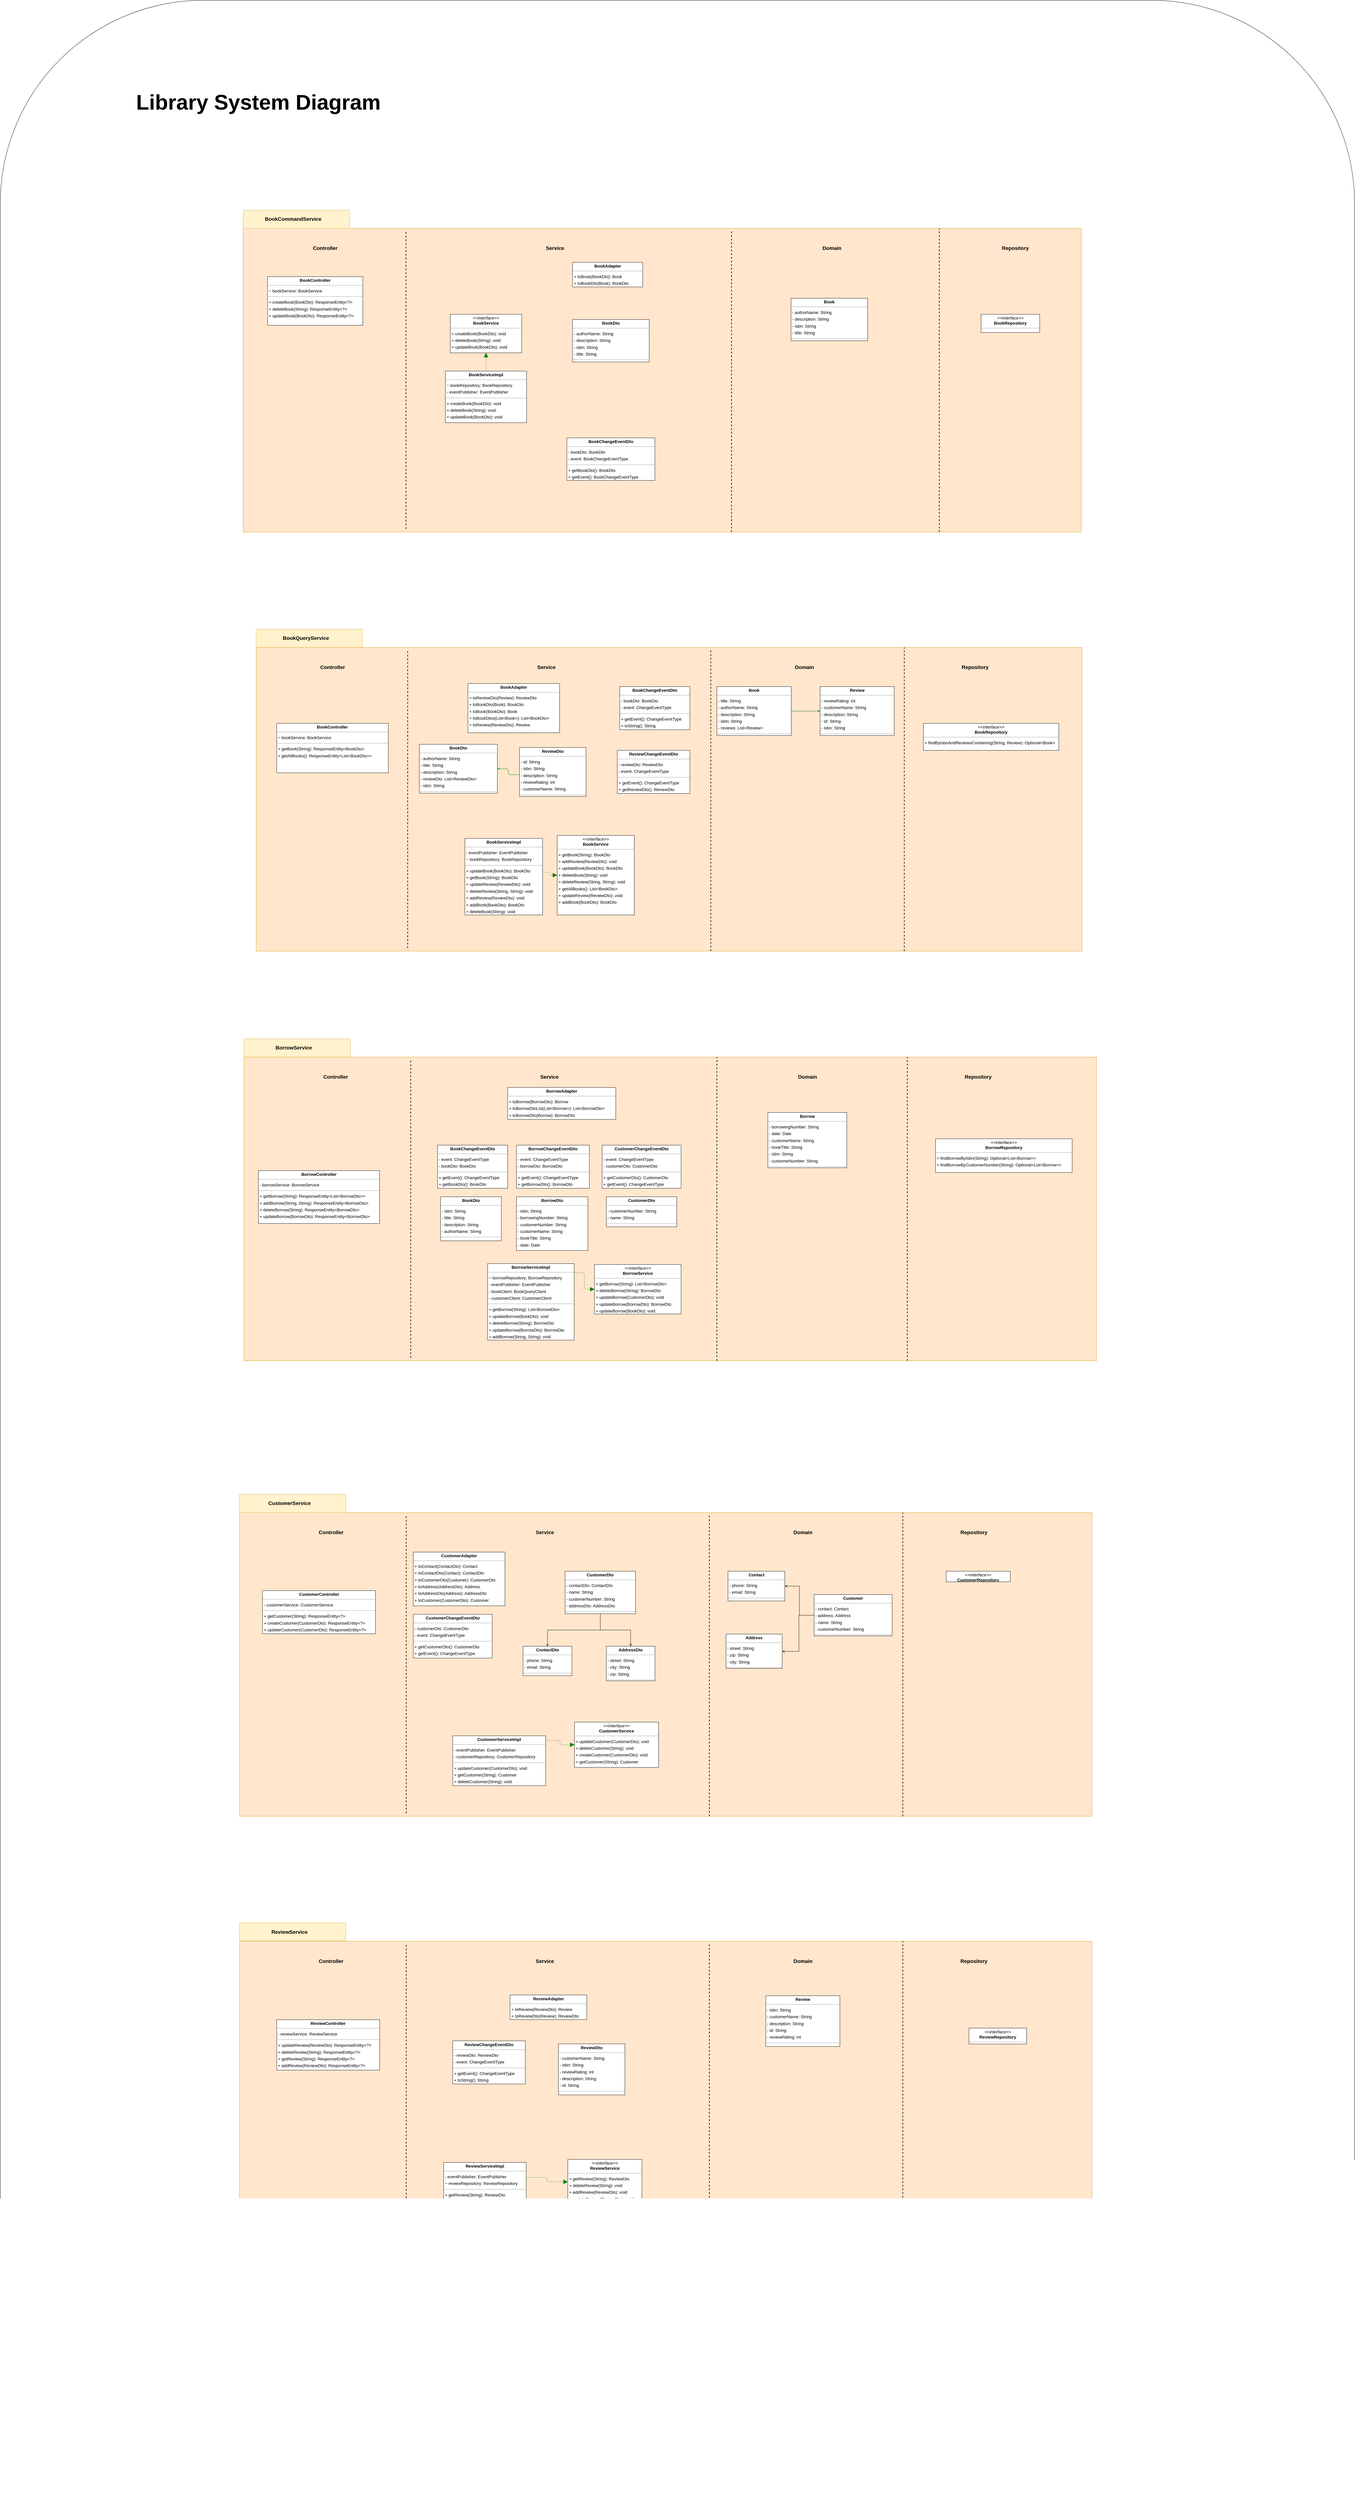 <mxfile version="20.2.5" type="device"><diagram id="k-1hEIZxDqlwjZcZiIn-" name="Page-1"><mxGraphModel dx="3364" dy="1775" grid="1" gridSize="10" guides="1" tooltips="1" connect="1" arrows="1" fold="1" page="0" pageScale="1" pageWidth="850" pageHeight="1100" background="none" math="0" shadow="0"><root><mxCell id="0"/><mxCell id="1" parent="0"/><mxCell id="bXTYTbBwx8DrDTCNqhNL-166" value="" style="rounded=1;whiteSpace=wrap;html=1;fontSize=17;" parent="1" vertex="1"><mxGeometry x="-2290" y="-520" width="4460" height="8230" as="geometry"/></mxCell><mxCell id="bXTYTbBwx8DrDTCNqhNL-159" value="" style="rounded=0;whiteSpace=wrap;html=1;fontSize=17;fillColor=#ffe6cc;strokeColor=#d79b00;" parent="1" vertex="1"><mxGeometry x="-1502.26" y="5871.5" width="2807.52" height="1000" as="geometry"/></mxCell><mxCell id="bXTYTbBwx8DrDTCNqhNL-161" value="" style="rounded=0;whiteSpace=wrap;html=1;fontSize=17;fillColor=#fff2cc;strokeColor=#d6b656;" parent="1" vertex="1"><mxGeometry x="-1502.26" y="5810" width="350.455" height="60" as="geometry"/></mxCell><mxCell id="bXTYTbBwx8DrDTCNqhNL-122" value="" style="rounded=0;whiteSpace=wrap;html=1;fontSize=17;fillColor=#ffe6cc;strokeColor=#d79b00;" parent="1" vertex="1"><mxGeometry x="-1502.26" y="4460" width="2807.52" height="1000" as="geometry"/></mxCell><mxCell id="bXTYTbBwx8DrDTCNqhNL-64" value="" style="group" parent="1" vertex="1" connectable="0"><mxGeometry x="-1487.52" y="2900" width="350.455" height="60" as="geometry"/></mxCell><mxCell id="bXTYTbBwx8DrDTCNqhNL-65" value="" style="rounded=0;whiteSpace=wrap;html=1;fontSize=17;fillColor=#fff2cc;strokeColor=#d6b656;" parent="bXTYTbBwx8DrDTCNqhNL-64" vertex="1"><mxGeometry width="350.455" height="60" as="geometry"/></mxCell><mxCell id="bXTYTbBwx8DrDTCNqhNL-66" value="BorrowService" style="text;html=1;strokeColor=none;fillColor=none;align=center;verticalAlign=middle;whiteSpace=wrap;rounded=0;fontStyle=1;fontSize=17;" parent="bXTYTbBwx8DrDTCNqhNL-64" vertex="1"><mxGeometry x="31.86" y="15" width="265.496" height="30" as="geometry"/></mxCell><mxCell id="bXTYTbBwx8DrDTCNqhNL-130" value="BorrowService" style="text;html=1;strokeColor=none;fillColor=none;align=center;verticalAlign=middle;whiteSpace=wrap;rounded=0;fontStyle=1;fontSize=17;" parent="bXTYTbBwx8DrDTCNqhNL-64" vertex="1"><mxGeometry x="17.12" y="1515" width="265.496" height="30" as="geometry"/></mxCell><mxCell id="bXTYTbBwx8DrDTCNqhNL-131" value="" style="rounded=0;whiteSpace=wrap;html=1;fontSize=17;fillColor=#fff2cc;strokeColor=#d6b656;" parent="bXTYTbBwx8DrDTCNqhNL-64" vertex="1"><mxGeometry x="-14.74" y="1500" width="350.455" height="60" as="geometry"/></mxCell><mxCell id="bXTYTbBwx8DrDTCNqhNL-36" value="" style="group" parent="1" vertex="1" connectable="0"><mxGeometry x="-1490" y="231" width="2760" height="1000" as="geometry"/></mxCell><mxCell id="bXTYTbBwx8DrDTCNqhNL-13" value="" style="rounded=0;whiteSpace=wrap;html=1;fontSize=17;fillColor=#ffe6cc;strokeColor=#d79b00;" parent="bXTYTbBwx8DrDTCNqhNL-36" vertex="1"><mxGeometry width="2760" height="1000" as="geometry"/></mxCell><mxCell id="bXTYTbBwx8DrDTCNqhNL-3" value="" style="endArrow=none;dashed=1;html=1;strokeWidth=2;rounded=0;" parent="bXTYTbBwx8DrDTCNqhNL-36" edge="1"><mxGeometry width="50" height="50" relative="1" as="geometry"><mxPoint x="536.033" y="990" as="sourcePoint"/><mxPoint x="536.033" y="10" as="targetPoint"/></mxGeometry></mxCell><mxCell id="bXTYTbBwx8DrDTCNqhNL-5" value="" style="endArrow=none;dashed=1;html=1;strokeWidth=2;rounded=0;" parent="bXTYTbBwx8DrDTCNqhNL-36" edge="1"><mxGeometry width="50" height="50" relative="1" as="geometry"><mxPoint x="1608.099" y="1000" as="sourcePoint"/><mxPoint x="1608.099" y="10" as="targetPoint"/></mxGeometry></mxCell><mxCell id="bXTYTbBwx8DrDTCNqhNL-6" value="" style="endArrow=none;dashed=1;html=1;strokeWidth=2;rounded=0;" parent="bXTYTbBwx8DrDTCNqhNL-36" edge="1"><mxGeometry width="50" height="50" relative="1" as="geometry"><mxPoint x="2292.397" y="1000" as="sourcePoint"/><mxPoint x="2292.397" as="targetPoint"/></mxGeometry></mxCell><mxCell id="bXTYTbBwx8DrDTCNqhNL-7" value="Controller" style="text;html=1;strokeColor=none;fillColor=none;align=center;verticalAlign=middle;whiteSpace=wrap;rounded=0;fontStyle=1;fontSize=17;" parent="bXTYTbBwx8DrDTCNqhNL-36" vertex="1"><mxGeometry x="190.463" y="51" width="159.669" height="30" as="geometry"/></mxCell><mxCell id="bXTYTbBwx8DrDTCNqhNL-8" value="Service" style="text;html=1;strokeColor=none;fillColor=none;align=center;verticalAlign=middle;whiteSpace=wrap;rounded=0;fontStyle=1;fontSize=17;" parent="bXTYTbBwx8DrDTCNqhNL-36" vertex="1"><mxGeometry x="946.612" y="51" width="159.669" height="30" as="geometry"/></mxCell><mxCell id="bXTYTbBwx8DrDTCNqhNL-10" value="Domain" style="text;html=1;strokeColor=none;fillColor=none;align=center;verticalAlign=middle;whiteSpace=wrap;rounded=0;fontStyle=1;fontSize=17;" parent="bXTYTbBwx8DrDTCNqhNL-36" vertex="1"><mxGeometry x="1859.008" y="51" width="159.669" height="30" as="geometry"/></mxCell><mxCell id="bXTYTbBwx8DrDTCNqhNL-12" value="Repository" style="text;html=1;strokeColor=none;fillColor=none;align=center;verticalAlign=middle;whiteSpace=wrap;rounded=0;fontStyle=1;fontSize=17;" parent="bXTYTbBwx8DrDTCNqhNL-36" vertex="1"><mxGeometry x="2463.471" y="51" width="159.669" height="30" as="geometry"/></mxCell><mxCell id="node2" value="&lt;p style=&quot;margin:0px;margin-top:4px;text-align:center;&quot;&gt;&lt;i&gt;&amp;lt;&amp;lt;interface&amp;gt;&amp;gt;&lt;/i&gt;&lt;br/&gt;&lt;b&gt;BookRepository&lt;/b&gt;&lt;/p&gt;&lt;hr size=&quot;1&quot;/&gt;" style="verticalAlign=top;align=left;overflow=fill;fontSize=14;fontFamily=Helvetica;html=1;rounded=0;shadow=0;comic=0;labelBackgroundColor=none;strokeWidth=1;" parent="bXTYTbBwx8DrDTCNqhNL-36" vertex="1"><mxGeometry x="2429.831" y="283" width="193.307" height="60" as="geometry"/></mxCell><mxCell id="node0" value="&lt;p style=&quot;margin:0px;margin-top:4px;text-align:center;&quot;&gt;&lt;b&gt;Book&lt;/b&gt;&lt;/p&gt;&lt;hr size=&quot;1&quot;/&gt;&lt;p style=&quot;margin:0 0 0 4px;line-height:1.6;&quot;&gt;- authorName: String&lt;br/&gt;- description: String&lt;br/&gt;- isbn: String&lt;br/&gt;- title: String&lt;/p&gt;&lt;hr size=&quot;1&quot;/&gt;&lt;p style=&quot;margin:0 0 0 4px;line-height:1.6;&quot;&gt;+ getAuthorName(): String&lt;br/&gt;+ getDescription(): String&lt;br/&gt;+ getIsbn(): String&lt;br/&gt;+ getTitle(): String&lt;br/&gt;+ setAuthorName(String): void&lt;br/&gt;+ setDescription(String): void&lt;br/&gt;+ setIsbn(String): void&lt;br/&gt;+ setTitle(String): void&lt;br/&gt;+ toString(): String&lt;/p&gt;" style="verticalAlign=top;align=left;overflow=fill;fontSize=14;fontFamily=Helvetica;html=1;rounded=0;shadow=0;comic=0;labelBackgroundColor=none;strokeWidth=1;" parent="bXTYTbBwx8DrDTCNqhNL-36" vertex="1"><mxGeometry x="1804.202" y="230" width="252.374" height="140" as="geometry"/></mxCell><mxCell id="node11" value="&lt;p style=&quot;margin:0px;margin-top:4px;text-align:center;&quot;&gt;&lt;b&gt;BookDto&lt;/b&gt;&lt;/p&gt;&lt;hr size=&quot;1&quot;/&gt;&lt;p style=&quot;margin:0 0 0 4px;line-height:1.6;&quot;&gt;- authorName: String&lt;br/&gt;- description: String&lt;br/&gt;- isbn: String&lt;br/&gt;- title: String&lt;/p&gt;&lt;hr size=&quot;1&quot;/&gt;&lt;p style=&quot;margin:0 0 0 4px;line-height:1.6;&quot;&gt;+ getAuthorName(): String&lt;br/&gt;+ getDescription(): String&lt;br/&gt;+ getIsbn(): String&lt;br/&gt;+ getTitle(): String&lt;br/&gt;+ setAuthorName(String): void&lt;br/&gt;+ setDescription(String): void&lt;br/&gt;+ setIsbn(String): void&lt;br/&gt;+ setTitle(String): void&lt;br/&gt;+ toString(): String&lt;/p&gt;" style="verticalAlign=top;align=left;overflow=fill;fontSize=14;fontFamily=Helvetica;html=1;rounded=0;shadow=0;comic=0;labelBackgroundColor=none;strokeWidth=1;" parent="bXTYTbBwx8DrDTCNqhNL-36" vertex="1"><mxGeometry x="1084.669" y="300" width="252.374" height="140" as="geometry"/></mxCell><mxCell id="node10" value="&lt;p style=&quot;margin:0px;margin-top:4px;text-align:center;&quot;&gt;&lt;b&gt;BookServiceImpl&lt;/b&gt;&lt;/p&gt;&lt;hr size=&quot;1&quot;/&gt;&lt;p style=&quot;margin:0 0 0 4px;line-height:1.6;&quot;&gt;~ bookRepository: BookRepository&lt;br/&gt;- eventPublisher: EventPublisher&lt;/p&gt;&lt;hr size=&quot;1&quot;/&gt;&lt;p style=&quot;margin:0 0 0 4px;line-height:1.6;&quot;&gt;+ createBook(BookDto): void&lt;br/&gt;+ deleteBook(String): void&lt;br/&gt;+ updateBook(BookDto): void&lt;/p&gt;" style="verticalAlign=top;align=left;overflow=fill;fontSize=14;fontFamily=Helvetica;html=1;rounded=0;shadow=0;comic=0;labelBackgroundColor=none;strokeWidth=1;" parent="bXTYTbBwx8DrDTCNqhNL-36" vertex="1"><mxGeometry x="665.84" y="470" width="267.41" height="170" as="geometry"/></mxCell><mxCell id="node9" value="&lt;p style=&quot;margin:0px;margin-top:4px;text-align:center;&quot;&gt;&lt;i&gt;&amp;lt;&amp;lt;interface&amp;gt;&amp;gt;&lt;/i&gt;&lt;br/&gt;&lt;b&gt;BookService&lt;/b&gt;&lt;/p&gt;&lt;hr size=&quot;1&quot;/&gt;&lt;p style=&quot;margin:0 0 0 4px;line-height:1.6;&quot;&gt;+ createBook(BookDto): void&lt;br/&gt;+ deleteBook(String): void&lt;br/&gt;+ updateBook(BookDto): void&lt;/p&gt;" style="verticalAlign=top;align=left;overflow=fill;fontSize=14;fontFamily=Helvetica;html=1;rounded=0;shadow=0;comic=0;labelBackgroundColor=none;strokeWidth=1;" parent="bXTYTbBwx8DrDTCNqhNL-36" vertex="1"><mxGeometry x="681.95" y="283" width="235.19" height="127" as="geometry"/></mxCell><mxCell id="node1" value="&lt;p style=&quot;margin:0px;margin-top:4px;text-align:center;&quot;&gt;&lt;b&gt;BookAdapter&lt;/b&gt;&lt;/p&gt;&lt;hr size=&quot;1&quot;/&gt;&lt;p style=&quot;margin:0 0 0 4px;line-height:1.6;&quot;&gt;+ toBook(BookDto): Book&lt;br/&gt;+ toBookDto(Book): BookDto&lt;/p&gt;" style="verticalAlign=top;align=left;overflow=fill;fontSize=14;fontFamily=Helvetica;html=1;rounded=0;shadow=0;comic=0;labelBackgroundColor=none;strokeWidth=1;" parent="bXTYTbBwx8DrDTCNqhNL-36" vertex="1"><mxGeometry x="1084.669" y="112" width="230.895" height="81" as="geometry"/></mxCell><mxCell id="node6" value="&lt;p style=&quot;margin:0px;margin-top:4px;text-align:center;&quot;&gt;&lt;b&gt;BookChangeEventDto&lt;/b&gt;&lt;/p&gt;&lt;hr size=&quot;1&quot;/&gt;&lt;p style=&quot;margin:0 0 0 4px;line-height:1.6;&quot;&gt;- bookDto: BookDto&lt;br/&gt;- event: BookChangeEventType&lt;/p&gt;&lt;hr size=&quot;1&quot;/&gt;&lt;p style=&quot;margin:0 0 0 4px;line-height:1.6;&quot;&gt;+ getBookDto(): BookDto&lt;br/&gt;+ getEvent(): BookChangeEventType&lt;br/&gt;+ toString(): String&lt;/p&gt;" style="verticalAlign=top;align=left;overflow=fill;fontSize=14;fontFamily=Helvetica;html=1;rounded=0;shadow=0;comic=0;labelBackgroundColor=none;strokeWidth=1;" parent="bXTYTbBwx8DrDTCNqhNL-36" vertex="1"><mxGeometry x="1065.88" y="690" width="289.96" height="140" as="geometry"/></mxCell><mxCell id="edge0" value="" style="html=1;rounded=1;edgeStyle=orthogonalEdgeStyle;dashed=1;startArrow=none;endArrow=block;endSize=12;strokeColor=#008200;exitX=0.500;exitY=0.000;exitDx=0;exitDy=0;entryX=0.500;entryY=1.001;entryDx=0;entryDy=0;" parent="bXTYTbBwx8DrDTCNqhNL-36" source="node10" target="node9" edge="1"><mxGeometry width="50" height="50" relative="1" as="geometry"><Array as="points"/></mxGeometry></mxCell><mxCell id="node12" value="&lt;p style=&quot;margin:0px;margin-top:4px;text-align:center;&quot;&gt;&lt;b&gt;BookController&lt;/b&gt;&lt;/p&gt;&lt;hr size=&quot;1&quot;/&gt;&lt;p style=&quot;margin:0 0 0 4px;line-height:1.6;&quot;&gt;~ bookService: BookService&lt;/p&gt;&lt;hr size=&quot;1&quot;/&gt;&lt;p style=&quot;margin:0 0 0 4px;line-height:1.6;&quot;&gt;+ createBook(BookDto): ResponseEntity&amp;lt;?&amp;gt;&lt;br/&gt;+ deleteBook(String): ResponseEntity&amp;lt;?&amp;gt;&lt;br/&gt;+ updateBook(BookDto): ResponseEntity&amp;lt;?&amp;gt;&lt;/p&gt;" style="verticalAlign=top;align=left;overflow=fill;fontSize=14;fontFamily=Helvetica;html=1;rounded=0;shadow=0;comic=0;labelBackgroundColor=none;strokeWidth=1;" parent="1" vertex="1"><mxGeometry x="-1410" y="390" width="314" height="160" as="geometry"/></mxCell><mxCell id="bXTYTbBwx8DrDTCNqhNL-35" value="" style="group" parent="1" vertex="1" connectable="0"><mxGeometry x="-1490" y="171" width="350.455" height="60" as="geometry"/></mxCell><mxCell id="bXTYTbBwx8DrDTCNqhNL-14" value="" style="rounded=0;whiteSpace=wrap;html=1;fontSize=17;fillColor=#fff2cc;strokeColor=#d6b656;" parent="bXTYTbBwx8DrDTCNqhNL-35" vertex="1"><mxGeometry width="350.455" height="60" as="geometry"/></mxCell><mxCell id="bXTYTbBwx8DrDTCNqhNL-15" value="BookCommandService" style="text;html=1;strokeColor=none;fillColor=none;align=center;verticalAlign=middle;whiteSpace=wrap;rounded=0;fontStyle=1;fontSize=17;" parent="bXTYTbBwx8DrDTCNqhNL-35" vertex="1"><mxGeometry x="31.86" y="15" width="265.496" height="30" as="geometry"/></mxCell><mxCell id="bXTYTbBwx8DrDTCNqhNL-57" value="" style="group" parent="1" vertex="1" connectable="0"><mxGeometry x="-1447.521" y="1551" width="350.455" height="60" as="geometry"/></mxCell><mxCell id="bXTYTbBwx8DrDTCNqhNL-58" value="" style="rounded=0;whiteSpace=wrap;html=1;fontSize=17;fillColor=#fff2cc;strokeColor=#d6b656;" parent="bXTYTbBwx8DrDTCNqhNL-57" vertex="1"><mxGeometry width="350.455" height="60" as="geometry"/></mxCell><mxCell id="bXTYTbBwx8DrDTCNqhNL-59" value="BookQueryService" style="text;html=1;strokeColor=none;fillColor=none;align=center;verticalAlign=middle;whiteSpace=wrap;rounded=0;fontStyle=1;fontSize=17;" parent="bXTYTbBwx8DrDTCNqhNL-57" vertex="1"><mxGeometry x="31.86" y="15" width="265.496" height="30" as="geometry"/></mxCell><mxCell id="bXTYTbBwx8DrDTCNqhNL-63" value="" style="rounded=0;whiteSpace=wrap;html=1;fontSize=17;fillColor=#ffe6cc;strokeColor=#d79b00;" parent="1" vertex="1"><mxGeometry x="-1487.52" y="2960" width="2807.52" height="1000" as="geometry"/></mxCell><mxCell id="bXTYTbBwx8DrDTCNqhNL-60" value="" style="group" parent="1" vertex="1" connectable="0"><mxGeometry x="-1447.521" y="1611" width="2720" height="1000" as="geometry"/></mxCell><mxCell id="bXTYTbBwx8DrDTCNqhNL-49" value="" style="rounded=0;whiteSpace=wrap;html=1;fontSize=17;fillColor=#ffe6cc;strokeColor=#d79b00;" parent="bXTYTbBwx8DrDTCNqhNL-60" vertex="1"><mxGeometry width="2720" height="1000" as="geometry"/></mxCell><mxCell id="bXTYTbBwx8DrDTCNqhNL-50" value="" style="endArrow=none;dashed=1;html=1;strokeWidth=2;rounded=0;" parent="bXTYTbBwx8DrDTCNqhNL-60" edge="1"><mxGeometry width="50" height="50" relative="1" as="geometry"><mxPoint x="499.132" y="990" as="sourcePoint"/><mxPoint x="499.132" y="10" as="targetPoint"/></mxGeometry></mxCell><mxCell id="bXTYTbBwx8DrDTCNqhNL-51" value="" style="endArrow=none;dashed=1;html=1;strokeWidth=2;rounded=0;" parent="bXTYTbBwx8DrDTCNqhNL-60" edge="1"><mxGeometry width="50" height="50" relative="1" as="geometry"><mxPoint x="1497.397" y="1000" as="sourcePoint"/><mxPoint x="1497.397" y="10" as="targetPoint"/></mxGeometry></mxCell><mxCell id="bXTYTbBwx8DrDTCNqhNL-52" value="" style="endArrow=none;dashed=1;html=1;strokeWidth=2;rounded=0;" parent="bXTYTbBwx8DrDTCNqhNL-60" edge="1"><mxGeometry width="50" height="50" relative="1" as="geometry"><mxPoint x="2134.587" y="1000" as="sourcePoint"/><mxPoint x="2134.587" as="targetPoint"/></mxGeometry></mxCell><mxCell id="bXTYTbBwx8DrDTCNqhNL-53" value="Controller" style="text;html=1;strokeColor=none;fillColor=none;align=center;verticalAlign=middle;whiteSpace=wrap;rounded=0;fontStyle=1;fontSize=17;" parent="bXTYTbBwx8DrDTCNqhNL-60" vertex="1"><mxGeometry x="177.351" y="51" width="148.678" height="30" as="geometry"/></mxCell><mxCell id="bXTYTbBwx8DrDTCNqhNL-54" value="Service" style="text;html=1;strokeColor=none;fillColor=none;align=center;verticalAlign=middle;whiteSpace=wrap;rounded=0;fontStyle=1;fontSize=17;" parent="bXTYTbBwx8DrDTCNqhNL-60" vertex="1"><mxGeometry x="881.446" y="51" width="148.678" height="30" as="geometry"/></mxCell><mxCell id="bXTYTbBwx8DrDTCNqhNL-55" value="Domain" style="text;html=1;strokeColor=none;fillColor=none;align=center;verticalAlign=middle;whiteSpace=wrap;rounded=0;fontStyle=1;fontSize=17;" parent="bXTYTbBwx8DrDTCNqhNL-60" vertex="1"><mxGeometry x="1731.033" y="51" width="148.678" height="30" as="geometry"/></mxCell><mxCell id="bXTYTbBwx8DrDTCNqhNL-56" value="Repository" style="text;html=1;strokeColor=none;fillColor=none;align=center;verticalAlign=middle;whiteSpace=wrap;rounded=0;fontStyle=1;fontSize=17;" parent="bXTYTbBwx8DrDTCNqhNL-60" vertex="1"><mxGeometry x="2293.884" y="51" width="148.678" height="30" as="geometry"/></mxCell><mxCell id="bXTYTbBwx8DrDTCNqhNL-33" value="&lt;p style=&quot;margin:0px;margin-top:4px;text-align:center;&quot;&gt;&lt;b&gt;ReviewDto&lt;/b&gt;&lt;/p&gt;&lt;hr size=&quot;1&quot;/&gt;&lt;p style=&quot;margin:0 0 0 4px;line-height:1.6;&quot;&gt;- id: String&lt;br/&gt;- isbn: String&lt;br/&gt;- description: String&lt;br/&gt;- reviewRating: int&lt;br/&gt;- customerName: String&lt;/p&gt;&lt;hr size=&quot;1&quot;/&gt;&lt;p style=&quot;margin:0 0 0 4px;line-height:1.6;&quot;&gt;+ getCustomerName(): String&lt;br/&gt;+ getReviewRating(): int&lt;br/&gt;+ toString(): String&lt;br/&gt;+ getDescription(): String&lt;br/&gt;+ getIsbn(): String&lt;br/&gt;+ getId(): String&lt;/p&gt;" style="verticalAlign=top;align=left;overflow=fill;fontSize=14;fontFamily=Helvetica;html=1;rounded=0;shadow=0;comic=0;labelBackgroundColor=none;strokeWidth=1;" parent="bXTYTbBwx8DrDTCNqhNL-60" vertex="1"><mxGeometry x="867.52" y="329.5" width="219" height="161" as="geometry"/></mxCell><mxCell id="bXTYTbBwx8DrDTCNqhNL-32" value="&lt;p style=&quot;margin:0px;margin-top:4px;text-align:center;&quot;&gt;&lt;b&gt;ReviewChangeEventDto&lt;/b&gt;&lt;/p&gt;&lt;hr size=&quot;1&quot;/&gt;&lt;p style=&quot;margin:0 0 0 4px;line-height:1.6;&quot;&gt;- reviewDto: ReviewDto&lt;br/&gt;- event: ChangeEventType&lt;/p&gt;&lt;hr size=&quot;1&quot;/&gt;&lt;p style=&quot;margin:0 0 0 4px;line-height:1.6;&quot;&gt;+ getEvent(): ChangeEventType&lt;br/&gt;+ getReviewDto(): ReviewDto&lt;br/&gt;+ toString(): String&lt;/p&gt;" style="verticalAlign=top;align=left;overflow=fill;fontSize=14;fontFamily=Helvetica;html=1;rounded=0;shadow=0;comic=0;labelBackgroundColor=none;strokeWidth=1;" parent="bXTYTbBwx8DrDTCNqhNL-60" vertex="1"><mxGeometry x="1189.521" y="339" width="239" height="142" as="geometry"/></mxCell><mxCell id="bXTYTbBwx8DrDTCNqhNL-62" style="edgeStyle=orthogonalEdgeStyle;rounded=0;orthogonalLoop=1;jettySize=auto;html=1;entryX=0;entryY=0.5;entryDx=0;entryDy=0;fontSize=17;endArrow=open;endFill=0;fillColor=#008a00;strokeColor=#005700;" parent="bXTYTbBwx8DrDTCNqhNL-60" source="bXTYTbBwx8DrDTCNqhNL-16" target="bXTYTbBwx8DrDTCNqhNL-31" edge="1"><mxGeometry relative="1" as="geometry"/></mxCell><mxCell id="bXTYTbBwx8DrDTCNqhNL-16" value="&lt;p style=&quot;margin:0px;margin-top:4px;text-align:center;&quot;&gt;&lt;b&gt;Book&lt;/b&gt;&lt;/p&gt;&lt;hr size=&quot;1&quot;/&gt;&lt;p style=&quot;margin:0 0 0 4px;line-height:1.6;&quot;&gt;- title: String&lt;br/&gt;- authorName: String&lt;br/&gt;- description: String&lt;br/&gt;- isbn: String&lt;br/&gt;- reviews: List&amp;lt;Review&amp;gt;&lt;/p&gt;&lt;hr size=&quot;1&quot;/&gt;&lt;p style=&quot;margin:0 0 0 4px;line-height:1.6;&quot;&gt;+ getDescription(): String&lt;br/&gt;+ toString(): String&lt;br/&gt;+ getIsbn(): String&lt;br/&gt;+ getAuthorName(): String&lt;br/&gt;+ setDescription(String): void&lt;br/&gt;+ setIsbn(String): void&lt;br/&gt;+ getReviews(): List&amp;lt;Review&amp;gt;&lt;br/&gt;+ addReview(Review): void&lt;br/&gt;+ getTitle(): String&lt;br/&gt;+ setTitle(String): void&lt;br/&gt;+ setAuthorName(String): void&lt;br/&gt;+ setReviews(List&amp;lt;Review&amp;gt;): void&lt;/p&gt;" style="verticalAlign=top;align=left;overflow=fill;fontSize=14;fontFamily=Helvetica;html=1;rounded=0;shadow=0;comic=0;labelBackgroundColor=none;strokeWidth=1;" parent="bXTYTbBwx8DrDTCNqhNL-60" vertex="1"><mxGeometry x="1517.52" y="129" width="245" height="161" as="geometry"/></mxCell><mxCell id="bXTYTbBwx8DrDTCNqhNL-18" value="&lt;p style=&quot;margin:0px;margin-top:4px;text-align:center;&quot;&gt;&lt;b&gt;BookChangeEventDto&lt;/b&gt;&lt;/p&gt;&lt;hr size=&quot;1&quot;/&gt;&lt;p style=&quot;margin:0 0 0 4px;line-height:1.6;&quot;&gt;- bookDto: BookDto&lt;br/&gt;- event: ChangeEventType&lt;/p&gt;&lt;hr size=&quot;1&quot;/&gt;&lt;p style=&quot;margin:0 0 0 4px;line-height:1.6;&quot;&gt;+ getEvent(): ChangeEventType&lt;br/&gt;+ toString(): String&lt;br/&gt;+ getBookDto(): BookDto&lt;/p&gt;" style="verticalAlign=top;align=left;overflow=fill;fontSize=14;fontFamily=Helvetica;html=1;rounded=0;shadow=0;comic=0;labelBackgroundColor=none;strokeWidth=1;" parent="bXTYTbBwx8DrDTCNqhNL-60" vertex="1"><mxGeometry x="1197.521" y="129" width="231" height="142" as="geometry"/></mxCell><mxCell id="bXTYTbBwx8DrDTCNqhNL-17" value="&lt;p style=&quot;margin:0px;margin-top:4px;text-align:center;&quot;&gt;&lt;b&gt;BookAdapter&lt;/b&gt;&lt;/p&gt;&lt;hr size=&quot;1&quot;/&gt;&lt;p style=&quot;margin:0 0 0 4px;line-height:1.6;&quot;&gt;+ toReviewDto(Review): ReviewDto&lt;br/&gt;+ toBookDto(Book): BookDto&lt;br/&gt;+ toBook(BookDto): Book&lt;br/&gt;+ toBookDtos(List&amp;lt;Book&amp;gt;): List&amp;lt;BookDto&amp;gt;&lt;br/&gt;+ toReview(ReviewDto): Review&lt;/p&gt;" style="verticalAlign=top;align=left;overflow=fill;fontSize=14;fontFamily=Helvetica;html=1;rounded=0;shadow=0;comic=0;labelBackgroundColor=none;strokeWidth=1;" parent="bXTYTbBwx8DrDTCNqhNL-60" vertex="1"><mxGeometry x="697.521" y="119" width="302" height="162" as="geometry"/></mxCell><mxCell id="bXTYTbBwx8DrDTCNqhNL-31" value="&lt;p style=&quot;margin:0px;margin-top:4px;text-align:center;&quot;&gt;&lt;b&gt;Review&lt;/b&gt;&lt;/p&gt;&lt;hr size=&quot;1&quot;/&gt;&lt;p style=&quot;margin:0 0 0 4px;line-height:1.6;&quot;&gt;- reviewRating: int&lt;br/&gt;- customerName: String&lt;br/&gt;- description: String&lt;br/&gt;- id: String&lt;br/&gt;- isbn: String&lt;/p&gt;&lt;hr size=&quot;1&quot;/&gt;&lt;p style=&quot;margin:0 0 0 4px;line-height:1.6;&quot;&gt;+ getDescription(): String&lt;br/&gt;+ setDescription(String): void&lt;br/&gt;+ setIsbn(String): void&lt;br/&gt;+ setId(String): void&lt;br/&gt;+ getIsbn(): String&lt;br/&gt;+ getCustomerName(): String&lt;br/&gt;+ getId(): String&lt;br/&gt;+ setReviewRating(int): void&lt;br/&gt;+ setCustomerName(String): void&lt;br/&gt;+ getReviewRating(): int&lt;br/&gt;+ toString(): String&lt;/p&gt;" style="verticalAlign=top;align=left;overflow=fill;fontSize=14;fontFamily=Helvetica;html=1;rounded=0;shadow=0;comic=0;labelBackgroundColor=none;strokeWidth=1;" parent="bXTYTbBwx8DrDTCNqhNL-60" vertex="1"><mxGeometry x="1857.52" y="129" width="244" height="161" as="geometry"/></mxCell><mxCell id="bXTYTbBwx8DrDTCNqhNL-24" value="&lt;p style=&quot;margin:0px;margin-top:4px;text-align:center;&quot;&gt;&lt;i&gt;&amp;lt;&amp;lt;interface&amp;gt;&amp;gt;&lt;/i&gt;&lt;br/&gt;&lt;b&gt;BookService&lt;/b&gt;&lt;/p&gt;&lt;hr size=&quot;1&quot;/&gt;&lt;p style=&quot;margin:0 0 0 4px;line-height:1.6;&quot;&gt;+ getBook(String): BookDto&lt;br/&gt;+ addReview(ReviewDto): void&lt;br/&gt;+ updateBook(BookDto): BookDto&lt;br/&gt;+ deleteBook(String): void&lt;br/&gt;+ deleteReview(String, String): void&lt;br/&gt;+ getAllBooks(): List&amp;lt;BookDto&amp;gt;&lt;br/&gt;+ updateReview(ReviewDto): void&lt;br/&gt;+ addBook(BookDto): BookDto&lt;/p&gt;" style="verticalAlign=top;align=left;overflow=fill;fontSize=14;fontFamily=Helvetica;html=1;rounded=0;shadow=0;comic=0;labelBackgroundColor=none;strokeWidth=1;" parent="bXTYTbBwx8DrDTCNqhNL-60" vertex="1"><mxGeometry x="991.521" y="619" width="254" height="262" as="geometry"/></mxCell><mxCell id="bXTYTbBwx8DrDTCNqhNL-25" value="&lt;p style=&quot;margin:0px;margin-top:4px;text-align:center;&quot;&gt;&lt;b&gt;BookServiceImpl&lt;/b&gt;&lt;/p&gt;&lt;hr size=&quot;1&quot;/&gt;&lt;p style=&quot;margin:0 0 0 4px;line-height:1.6;&quot;&gt;- eventPublisher: EventPublisher&lt;br/&gt;~ bookRepository: BookRepository&lt;/p&gt;&lt;hr size=&quot;1&quot;/&gt;&lt;p style=&quot;margin:0 0 0 4px;line-height:1.6;&quot;&gt;+ updateBook(BookDto): BookDto&lt;br/&gt;+ getBook(String): BookDto&lt;br/&gt;+ updateReview(ReviewDto): void&lt;br/&gt;+ deleteReview(String, String): void&lt;br/&gt;+ addReview(ReviewDto): void&lt;br/&gt;+ addBook(BookDto): BookDto&lt;br/&gt;+ deleteBook(String): void&lt;br/&gt;+ getAllBooks(): List&amp;lt;BookDto&amp;gt;&lt;/p&gt;" style="verticalAlign=top;align=left;overflow=fill;fontSize=14;fontFamily=Helvetica;html=1;rounded=0;shadow=0;comic=0;labelBackgroundColor=none;strokeWidth=1;" parent="bXTYTbBwx8DrDTCNqhNL-60" vertex="1"><mxGeometry x="687.521" y="629" width="256" height="252" as="geometry"/></mxCell><mxCell id="bXTYTbBwx8DrDTCNqhNL-34" value="" style="html=1;rounded=1;edgeStyle=orthogonalEdgeStyle;dashed=1;startArrow=none;endArrow=block;endSize=12;strokeColor=#008200;exitX=1.000;exitY=0.441;exitDx=0;exitDy=0;entryX=0.000;entryY=0.500;entryDx=0;entryDy=0;" parent="bXTYTbBwx8DrDTCNqhNL-60" source="bXTYTbBwx8DrDTCNqhNL-25" target="bXTYTbBwx8DrDTCNqhNL-24" edge="1"><mxGeometry width="50" height="50" relative="1" as="geometry"><Array as="points"/></mxGeometry></mxCell><mxCell id="bXTYTbBwx8DrDTCNqhNL-20" value="&lt;p style=&quot;margin:0px;margin-top:4px;text-align:center;&quot;&gt;&lt;b&gt;BookDto&lt;/b&gt;&lt;/p&gt;&lt;hr size=&quot;1&quot;/&gt;&lt;p style=&quot;margin:0 0 0 4px;line-height:1.6;&quot;&gt;- authorName: String&lt;br/&gt;- title: String&lt;br/&gt;- description: String&lt;br/&gt;- reviewDto: List&amp;lt;ReviewDto&amp;gt;&lt;br/&gt;- isbn: String&lt;/p&gt;&lt;hr size=&quot;1&quot;/&gt;&lt;p style=&quot;margin:0 0 0 4px;line-height:1.6;&quot;&gt;+ getIsbn(): String&lt;br/&gt;+ getDescription(): String&lt;br/&gt;+ getReviewDto(): List&amp;lt;ReviewDto&amp;gt;&lt;br/&gt;+ getAuthorName(): String&lt;br/&gt;+ toString(): String&lt;br/&gt;+ getTitle(): String&lt;/p&gt;" style="verticalAlign=top;align=left;overflow=fill;fontSize=14;fontFamily=Helvetica;html=1;rounded=0;shadow=0;comic=0;labelBackgroundColor=none;strokeWidth=1;" parent="bXTYTbBwx8DrDTCNqhNL-60" vertex="1"><mxGeometry x="537.52" y="319" width="257" height="161" as="geometry"/></mxCell><mxCell id="bXTYTbBwx8DrDTCNqhNL-61" value="" style="html=1;rounded=1;edgeStyle=orthogonalEdgeStyle;startArrow=open;endArrow=none;endSize=12;strokeColor=#008200;exitX=1;exitY=0.5;exitDx=0;exitDy=0;endFill=0;startFill=0;" parent="bXTYTbBwx8DrDTCNqhNL-60" source="bXTYTbBwx8DrDTCNqhNL-20" edge="1"><mxGeometry width="50" height="50" relative="1" as="geometry"><Array as="points"/><mxPoint x="824.501" y="549.132" as="sourcePoint"/><mxPoint x="867.521" y="419" as="targetPoint"/></mxGeometry></mxCell><mxCell id="bXTYTbBwx8DrDTCNqhNL-19" value="&lt;p style=&quot;margin:0px;margin-top:4px;text-align:center;&quot;&gt;&lt;b&gt;BookController&lt;/b&gt;&lt;/p&gt;&lt;hr size=&quot;1&quot;/&gt;&lt;p style=&quot;margin:0 0 0 4px;line-height:1.6;&quot;&gt;~ bookService: BookService&lt;/p&gt;&lt;hr size=&quot;1&quot;/&gt;&lt;p style=&quot;margin:0 0 0 4px;line-height:1.6;&quot;&gt;+ getBook(String): ResponseEntity&amp;lt;BookDto&amp;gt;&lt;br/&gt;+ getAllBooks(): ResponseEntity&amp;lt;List&amp;lt;BookDto&amp;gt;&amp;gt;&lt;/p&gt;" style="verticalAlign=top;align=left;overflow=fill;fontSize=14;fontFamily=Helvetica;html=1;rounded=0;shadow=0;comic=0;labelBackgroundColor=none;strokeWidth=1;" parent="1" vertex="1"><mxGeometry x="-1379.554" y="1861" width="367.446" height="163" as="geometry"/></mxCell><mxCell id="bXTYTbBwx8DrDTCNqhNL-23" value="&lt;p style=&quot;margin:0px;margin-top:4px;text-align:center;&quot;&gt;&lt;i&gt;&amp;lt;&amp;lt;interface&amp;gt;&amp;gt;&lt;/i&gt;&lt;br/&gt;&lt;b&gt;BookRepository&lt;/b&gt;&lt;/p&gt;&lt;hr size=&quot;1&quot;/&gt;&lt;p style=&quot;margin:0 0 0 4px;line-height:1.6;&quot;&gt;+ findByIsbnAndReviewsContaining(String, Review): Optional&amp;lt;Book&amp;gt;&lt;/p&gt;" style="verticalAlign=top;align=left;overflow=fill;fontSize=14;fontFamily=Helvetica;html=1;rounded=0;shadow=0;comic=0;labelBackgroundColor=none;strokeWidth=1;" parent="1" vertex="1"><mxGeometry x="749.996" y="1861" width="446.033" height="89" as="geometry"/></mxCell><mxCell id="bXTYTbBwx8DrDTCNqhNL-75" value="" style="endArrow=none;dashed=1;html=1;strokeWidth=2;rounded=0;" parent="1" edge="1"><mxGeometry width="50" height="50" relative="1" as="geometry"><mxPoint x="-938.388" y="3950" as="sourcePoint"/><mxPoint x="-938.388" y="2970" as="targetPoint"/></mxGeometry></mxCell><mxCell id="bXTYTbBwx8DrDTCNqhNL-77" value="" style="endArrow=none;dashed=1;html=1;strokeWidth=2;rounded=0;" parent="1" edge="1"><mxGeometry width="50" height="50" relative="1" as="geometry"><mxPoint x="697.066" y="3960" as="sourcePoint"/><mxPoint x="697.066" y="2960" as="targetPoint"/></mxGeometry></mxCell><mxCell id="bXTYTbBwx8DrDTCNqhNL-78" value="Controller" style="text;html=1;strokeColor=none;fillColor=none;align=center;verticalAlign=middle;whiteSpace=wrap;rounded=0;fontStyle=1;fontSize=17;" parent="1" vertex="1"><mxGeometry x="-1260.169" y="3011" width="148.678" height="30" as="geometry"/></mxCell><mxCell id="bXTYTbBwx8DrDTCNqhNL-79" value="Service" style="text;html=1;strokeColor=none;fillColor=none;align=center;verticalAlign=middle;whiteSpace=wrap;rounded=0;fontStyle=1;fontSize=17;" parent="1" vertex="1"><mxGeometry x="-556.074" y="3011" width="148.678" height="30" as="geometry"/></mxCell><mxCell id="bXTYTbBwx8DrDTCNqhNL-80" value="Domain" style="text;html=1;strokeColor=none;fillColor=none;align=center;verticalAlign=middle;whiteSpace=wrap;rounded=0;fontStyle=1;fontSize=17;" parent="1" vertex="1"><mxGeometry x="293.512" y="3011" width="148.678" height="30" as="geometry"/></mxCell><mxCell id="bXTYTbBwx8DrDTCNqhNL-81" value="Repository" style="text;html=1;strokeColor=none;fillColor=none;align=center;verticalAlign=middle;whiteSpace=wrap;rounded=0;fontStyle=1;fontSize=17;" parent="1" vertex="1"><mxGeometry x="856.364" y="3011" width="148.678" height="30" as="geometry"/></mxCell><mxCell id="bXTYTbBwx8DrDTCNqhNL-82" value="&lt;p style=&quot;margin:0px;margin-top:4px;text-align:center;&quot;&gt;&lt;b&gt;BookChangeEventDto&lt;/b&gt;&lt;/p&gt;&lt;hr size=&quot;1&quot;/&gt;&lt;p style=&quot;margin:0 0 0 4px;line-height:1.6;&quot;&gt;- event: ChangeEventType&lt;br/&gt;- bookDto: BookDto&lt;/p&gt;&lt;hr size=&quot;1&quot;/&gt;&lt;p style=&quot;margin:0 0 0 4px;line-height:1.6;&quot;&gt;+ getEvent(): ChangeEventType&lt;br/&gt;+ getBookDto(): BookDto&lt;br/&gt;+ toString(): String&lt;/p&gt;" style="verticalAlign=top;align=left;overflow=fill;fontSize=14;fontFamily=Helvetica;html=1;rounded=0;shadow=0;comic=0;labelBackgroundColor=none;strokeWidth=1;" parent="1" vertex="1"><mxGeometry x="-850" y="3250" width="231" height="142" as="geometry"/></mxCell><mxCell id="bXTYTbBwx8DrDTCNqhNL-83" value="&lt;p style=&quot;margin:0px;margin-top:4px;text-align:center;&quot;&gt;&lt;b&gt;BookDto&lt;/b&gt;&lt;/p&gt;&lt;hr size=&quot;1&quot;/&gt;&lt;p style=&quot;margin:0 0 0 4px;line-height:1.6;&quot;&gt;- isbn: String&lt;br/&gt;- title: String&lt;br/&gt;- description: String&lt;br/&gt;- authorName: String&lt;/p&gt;&lt;hr size=&quot;1&quot;/&gt;&lt;p style=&quot;margin:0 0 0 4px;line-height:1.6;&quot;&gt;+ getAuthorName(): String&lt;br/&gt;+ getTitle(): String&lt;br/&gt;+ toString(): String&lt;br/&gt;+ getDescription(): String&lt;br/&gt;+ getIsbn(): String&lt;/p&gt;" style="verticalAlign=top;align=left;overflow=fill;fontSize=14;fontFamily=Helvetica;html=1;rounded=0;shadow=0;comic=0;labelBackgroundColor=none;strokeWidth=1;" parent="1" vertex="1"><mxGeometry x="-840" y="3420" width="200" height="145" as="geometry"/></mxCell><mxCell id="bXTYTbBwx8DrDTCNqhNL-84" value="&lt;p style=&quot;margin:0px;margin-top:4px;text-align:center;&quot;&gt;&lt;b&gt;Borrow&lt;/b&gt;&lt;/p&gt;&lt;hr size=&quot;1&quot;/&gt;&lt;p style=&quot;margin:0 0 0 4px;line-height:1.6;&quot;&gt;- borrowingNumber: String&lt;br/&gt;- date: Date&lt;br/&gt;- customerName: String&lt;br/&gt;- bookTitle: String&lt;br/&gt;- isbn: String&lt;br/&gt;- customerNumber: String&lt;/p&gt;&lt;hr size=&quot;1&quot;/&gt;&lt;p style=&quot;margin:0 0 0 4px;line-height:1.6;&quot;&gt;+ getCustomerName(): String&lt;br/&gt;+ setBorrowingNumber(String): void&lt;br/&gt;+ getBorrowingNumber(): String&lt;br/&gt;+ toString(): String&lt;br/&gt;+ setBookTitle(String): void&lt;br/&gt;+ setIsbn(String): void&lt;br/&gt;+ getDate(): Date&lt;br/&gt;+ getIsbn(): String&lt;br/&gt;+ getCustomerNumber(): String&lt;br/&gt;+ setCustomerNumber(String): void&lt;br/&gt;+ setCustomerName(String): void&lt;br/&gt;+ getBookTitle(): String&lt;br/&gt;+ setDate(Date): void&lt;/p&gt;" style="verticalAlign=top;align=left;overflow=fill;fontSize=14;fontFamily=Helvetica;html=1;rounded=0;shadow=0;comic=0;labelBackgroundColor=none;strokeWidth=1;" parent="1" vertex="1"><mxGeometry x="237.85" y="3142.5" width="260" height="182" as="geometry"/></mxCell><mxCell id="bXTYTbBwx8DrDTCNqhNL-85" value="&lt;p style=&quot;margin:0px;margin-top:4px;text-align:center;&quot;&gt;&lt;b&gt;BorrowAdapter&lt;/b&gt;&lt;/p&gt;&lt;hr size=&quot;1&quot;/&gt;&lt;p style=&quot;margin:0 0 0 4px;line-height:1.6;&quot;&gt;+ toBorrow(BorrowDto): Borrow&lt;br/&gt;+ toBorrowDtoList(List&amp;lt;Borrow&amp;gt;): List&amp;lt;BorrowDto&amp;gt;&lt;br/&gt;+ toBorrowDto(Borrow): BorrowDto&lt;/p&gt;" style="verticalAlign=top;align=left;overflow=fill;fontSize=14;fontFamily=Helvetica;html=1;rounded=0;shadow=0;comic=0;labelBackgroundColor=none;strokeWidth=1;" parent="1" vertex="1"><mxGeometry x="-619" y="3060" width="356" height="105" as="geometry"/></mxCell><mxCell id="bXTYTbBwx8DrDTCNqhNL-86" value="&lt;p style=&quot;margin:0px;margin-top:4px;text-align:center;&quot;&gt;&lt;b&gt;BorrowChangeEventDto&lt;/b&gt;&lt;/p&gt;&lt;hr size=&quot;1&quot;/&gt;&lt;p style=&quot;margin:0 0 0 4px;line-height:1.6;&quot;&gt;- event: ChangeEventType&lt;br/&gt;- borrowDto: BorrowDto&lt;/p&gt;&lt;hr size=&quot;1&quot;/&gt;&lt;p style=&quot;margin:0 0 0 4px;line-height:1.6;&quot;&gt;+ getEvent(): ChangeEventType&lt;br/&gt;+ getBorrowDto(): BorrowDto&lt;br/&gt;+ toString(): String&lt;/p&gt;" style="verticalAlign=top;align=left;overflow=fill;fontSize=14;fontFamily=Helvetica;html=1;rounded=0;shadow=0;comic=0;labelBackgroundColor=none;strokeWidth=1;" parent="1" vertex="1"><mxGeometry x="-590" y="3250" width="240" height="142" as="geometry"/></mxCell><mxCell id="bXTYTbBwx8DrDTCNqhNL-87" value="&lt;p style=&quot;margin:0px;margin-top:4px;text-align:center;&quot;&gt;&lt;b&gt;BorrowController&lt;/b&gt;&lt;/p&gt;&lt;hr size=&quot;1&quot;/&gt;&lt;p style=&quot;margin:0 0 0 4px;line-height:1.6;&quot;&gt;- borrowService: BorrowService&lt;/p&gt;&lt;hr size=&quot;1&quot;/&gt;&lt;p style=&quot;margin:0 0 0 4px;line-height:1.6;&quot;&gt;+ getBorrow(String): ResponseEntity&amp;lt;List&amp;lt;BorrowDto&amp;gt;&amp;gt;&lt;br/&gt;+ addBorrow(String, String): ResponseEntity&amp;lt;BorrowDto&amp;gt;&lt;br/&gt;+ deleteBorrow(String): ResponseEntity&amp;lt;BorrowDto&amp;gt;&lt;br/&gt;+ updateBorrow(BorrowDto): ResponseEntity&amp;lt;BorrowDto&amp;gt;&lt;/p&gt;" style="verticalAlign=top;align=left;overflow=fill;fontSize=14;fontFamily=Helvetica;html=1;rounded=0;shadow=0;comic=0;labelBackgroundColor=none;strokeWidth=1;" parent="1" vertex="1"><mxGeometry x="-1440" y="3334" width="399" height="174" as="geometry"/></mxCell><mxCell id="bXTYTbBwx8DrDTCNqhNL-88" value="&lt;p style=&quot;margin:0px;margin-top:4px;text-align:center;&quot;&gt;&lt;b&gt;BorrowDto&lt;/b&gt;&lt;/p&gt;&lt;hr size=&quot;1&quot;/&gt;&lt;p style=&quot;margin:0 0 0 4px;line-height:1.6;&quot;&gt;- isbn: String&lt;br/&gt;- borrowingNumber: String&lt;br/&gt;- customerNumber: String&lt;br/&gt;- customerName: String&lt;br/&gt;- bookTitle: String&lt;br/&gt;- date: Date&lt;/p&gt;&lt;hr size=&quot;1&quot;/&gt;&lt;p style=&quot;margin:0 0 0 4px;line-height:1.6;&quot;&gt;+ getBookTitle(): String&lt;br/&gt;+ getCustomerName(): String&lt;br/&gt;+ getBorrowingNumber(): String&lt;br/&gt;+ getIsbn(): String&lt;br/&gt;+ getCustomerNumber(): String&lt;br/&gt;+ toString(): String&lt;br/&gt;+ getDate(): Date&lt;/p&gt;" style="verticalAlign=top;align=left;overflow=fill;fontSize=14;fontFamily=Helvetica;html=1;rounded=0;shadow=0;comic=0;labelBackgroundColor=none;strokeWidth=1;" parent="1" vertex="1"><mxGeometry x="-590" y="3420" width="235" height="177" as="geometry"/></mxCell><mxCell id="bXTYTbBwx8DrDTCNqhNL-89" value="&lt;p style=&quot;margin:0px;margin-top:4px;text-align:center;&quot;&gt;&lt;i&gt;&amp;lt;&amp;lt;interface&amp;gt;&amp;gt;&lt;/i&gt;&lt;br/&gt;&lt;b&gt;BorrowRepository&lt;/b&gt;&lt;/p&gt;&lt;hr size=&quot;1&quot;/&gt;&lt;p style=&quot;margin:0 0 0 4px;line-height:1.6;&quot;&gt;+ findBorrowByIsbn(String): Optional&amp;lt;List&amp;lt;Borrow&amp;gt;&amp;gt;&lt;br/&gt;+ findBorrowByCustomerNumber(String): Optional&amp;lt;List&amp;lt;Borrow&amp;gt;&amp;gt;&lt;/p&gt;" style="verticalAlign=top;align=left;overflow=fill;fontSize=14;fontFamily=Helvetica;html=1;rounded=0;shadow=0;comic=0;labelBackgroundColor=none;strokeWidth=1;" parent="1" vertex="1"><mxGeometry x="790" y="3229" width="450" height="111" as="geometry"/></mxCell><mxCell id="bXTYTbBwx8DrDTCNqhNL-90" value="&lt;p style=&quot;margin:0px;margin-top:4px;text-align:center;&quot;&gt;&lt;i&gt;&amp;lt;&amp;lt;interface&amp;gt;&amp;gt;&lt;/i&gt;&lt;br/&gt;&lt;b&gt;BorrowService&lt;/b&gt;&lt;/p&gt;&lt;hr size=&quot;1&quot;/&gt;&lt;p style=&quot;margin:0 0 0 4px;line-height:1.6;&quot;&gt;+ getBorrow(String): List&amp;lt;BorrowDto&amp;gt;&lt;br/&gt;+ deleteBorrow(String): BorrowDto&lt;br/&gt;+ updateBorrow(CustomerDto): void&lt;br/&gt;+ updateBorrow(BorrowDto): BorrowDto&lt;br/&gt;+ updateBorrow(BookDto): void&lt;br/&gt;+ addBorrow(String, String): void&lt;/p&gt;" style="verticalAlign=top;align=left;overflow=fill;fontSize=14;fontFamily=Helvetica;html=1;rounded=0;shadow=0;comic=0;labelBackgroundColor=none;strokeWidth=1;" parent="1" vertex="1"><mxGeometry x="-333" y="3643" width="285" height="163" as="geometry"/></mxCell><mxCell id="bXTYTbBwx8DrDTCNqhNL-93" value="&lt;p style=&quot;margin:0px;margin-top:4px;text-align:center;&quot;&gt;&lt;b&gt;BorrowServiceImpl&lt;/b&gt;&lt;/p&gt;&lt;hr size=&quot;1&quot;/&gt;&lt;p style=&quot;margin:0 0 0 4px;line-height:1.6;&quot;&gt;~ borrowRepository: BorrowRepository&lt;br/&gt;- eventPublisher: EventPublisher&lt;br/&gt;- bookClient: BookQueryClient&lt;br/&gt;- customerClient: CustomerClient&lt;/p&gt;&lt;hr size=&quot;1&quot;/&gt;&lt;p style=&quot;margin:0 0 0 4px;line-height:1.6;&quot;&gt;+ getBorrow(String): List&amp;lt;BorrowDto&amp;gt;&lt;br/&gt;+ updateBorrow(BookDto): void&lt;br/&gt;+ deleteBorrow(String): BorrowDto&lt;br/&gt;+ updateBorrow(BorrowDto): BorrowDto&lt;br/&gt;+ addBorrow(String, String): void&lt;br/&gt;+ updateBorrow(CustomerDto): void&lt;/p&gt;" style="verticalAlign=top;align=left;overflow=fill;fontSize=14;fontFamily=Helvetica;html=1;rounded=0;shadow=0;comic=0;labelBackgroundColor=none;strokeWidth=1;" parent="1" vertex="1"><mxGeometry x="-685" y="3640" width="285" height="252" as="geometry"/></mxCell><mxCell id="bXTYTbBwx8DrDTCNqhNL-96" value="&lt;p style=&quot;margin:0px;margin-top:4px;text-align:center;&quot;&gt;&lt;b&gt;CustomerChangeEventDto&lt;/b&gt;&lt;/p&gt;&lt;hr size=&quot;1&quot;/&gt;&lt;p style=&quot;margin:0 0 0 4px;line-height:1.6;&quot;&gt;- event: ChangeEventType&lt;br/&gt;- customerDto: CustomerDto&lt;/p&gt;&lt;hr size=&quot;1&quot;/&gt;&lt;p style=&quot;margin:0 0 0 4px;line-height:1.6;&quot;&gt;+ getCustomerDto(): CustomerDto&lt;br/&gt;+ getEvent(): ChangeEventType&lt;br/&gt;+ toString(): String&lt;/p&gt;" style="verticalAlign=top;align=left;overflow=fill;fontSize=14;fontFamily=Helvetica;html=1;rounded=0;shadow=0;comic=0;labelBackgroundColor=none;strokeWidth=1;" parent="1" vertex="1"><mxGeometry x="-308" y="3250" width="260" height="142" as="geometry"/></mxCell><mxCell id="bXTYTbBwx8DrDTCNqhNL-97" value="&lt;p style=&quot;margin:0px;margin-top:4px;text-align:center;&quot;&gt;&lt;b&gt;CustomerDto&lt;/b&gt;&lt;/p&gt;&lt;hr size=&quot;1&quot;/&gt;&lt;p style=&quot;margin:0 0 0 4px;line-height:1.6;&quot;&gt;- customerNumber: String&lt;br/&gt;- name: String&lt;/p&gt;&lt;hr size=&quot;1&quot;/&gt;&lt;p style=&quot;margin:0 0 0 4px;line-height:1.6;&quot;&gt;+ toString(): String&lt;br/&gt;+ getCustomerNumber(): String&lt;br/&gt;+ getName(): String&lt;/p&gt;" style="verticalAlign=top;align=left;overflow=fill;fontSize=14;fontFamily=Helvetica;html=1;rounded=0;shadow=0;comic=0;labelBackgroundColor=none;strokeWidth=1;" parent="1" vertex="1"><mxGeometry x="-294" y="3420" width="232" height="99" as="geometry"/></mxCell><mxCell id="bXTYTbBwx8DrDTCNqhNL-100" value="" style="html=1;rounded=1;edgeStyle=orthogonalEdgeStyle;dashed=1;startArrow=none;endArrow=block;endSize=12;strokeColor=#008200;exitX=1.000;exitY=0.118;exitDx=0;exitDy=0;entryX=0.000;entryY=0.500;entryDx=0;entryDy=0;" parent="1" source="bXTYTbBwx8DrDTCNqhNL-93" target="bXTYTbBwx8DrDTCNqhNL-90" edge="1"><mxGeometry width="50" height="50" relative="1" as="geometry"><Array as="points"/></mxGeometry></mxCell><mxCell id="bXTYTbBwx8DrDTCNqhNL-103" value="&lt;p style=&quot;margin:0px;margin-top:4px;text-align:center;&quot;&gt;&lt;b&gt;Address&lt;/b&gt;&lt;/p&gt;&lt;hr size=&quot;1&quot;/&gt;&lt;p style=&quot;margin:0 0 0 4px;line-height:1.6;&quot;&gt;- street: String&lt;br/&gt;- zip: String&lt;br/&gt;- city: String&lt;/p&gt;&lt;hr size=&quot;1&quot;/&gt;&lt;p style=&quot;margin:0 0 0 4px;line-height:1.6;&quot;&gt;+ getCity(): String&lt;br/&gt;+ getStreet(): String&lt;br/&gt;+ toString(): String&lt;br/&gt;+ setCity(String): void&lt;br/&gt;+ setStreet(String): void&lt;br/&gt;+ setZip(String): void&lt;br/&gt;+ getZip(): String&lt;/p&gt;" style="verticalAlign=top;align=left;overflow=fill;fontSize=14;fontFamily=Helvetica;html=1;rounded=0;shadow=0;comic=0;labelBackgroundColor=none;strokeWidth=1;" parent="1" vertex="1"><mxGeometry x="100" y="4860" width="185" height="113" as="geometry"/></mxCell><mxCell id="bXTYTbBwx8DrDTCNqhNL-104" value="&lt;p style=&quot;margin:0px;margin-top:4px;text-align:center;&quot;&gt;&lt;b&gt;AddressDto&lt;/b&gt;&lt;/p&gt;&lt;hr size=&quot;1&quot;/&gt;&lt;p style=&quot;margin:0 0 0 4px;line-height:1.6;&quot;&gt;- street: String&lt;br/&gt;- city: String&lt;br/&gt;- zip: String&lt;/p&gt;&lt;hr size=&quot;1&quot;/&gt;&lt;p style=&quot;margin:0 0 0 4px;line-height:1.6;&quot;&gt;+ getStreet(): String&lt;br/&gt;+ toString(): String&lt;br/&gt;+ getCity(): String&lt;br/&gt;+ getZip(): String&lt;/p&gt;" style="verticalAlign=top;align=left;overflow=fill;fontSize=14;fontFamily=Helvetica;html=1;rounded=0;shadow=0;comic=0;labelBackgroundColor=none;strokeWidth=1;" parent="1" vertex="1"><mxGeometry x="-294" y="4900" width="160" height="114" as="geometry"/></mxCell><mxCell id="bXTYTbBwx8DrDTCNqhNL-106" value="&lt;p style=&quot;margin:0px;margin-top:4px;text-align:center;&quot;&gt;&lt;b&gt;Contact&lt;/b&gt;&lt;/p&gt;&lt;hr size=&quot;1&quot;/&gt;&lt;p style=&quot;margin:0 0 0 4px;line-height:1.6;&quot;&gt;- phone: String&lt;br/&gt;- email: String&lt;/p&gt;&lt;hr size=&quot;1&quot;/&gt;&lt;p style=&quot;margin:0 0 0 4px;line-height:1.6;&quot;&gt;+ getPhone(): String&lt;br/&gt;+ toString(): String&lt;br/&gt;+ setEmail(String): void&lt;br/&gt;+ setPhone(String): void&lt;br/&gt;+ getEmail(): String&lt;/p&gt;" style="verticalAlign=top;align=left;overflow=fill;fontSize=14;fontFamily=Helvetica;html=1;rounded=0;shadow=0;comic=0;labelBackgroundColor=none;strokeWidth=1;" parent="1" vertex="1"><mxGeometry x="106.51" y="4653" width="187" height="98" as="geometry"/></mxCell><mxCell id="bXTYTbBwx8DrDTCNqhNL-107" value="&lt;p style=&quot;margin:0px;margin-top:4px;text-align:center;&quot;&gt;&lt;b&gt;ContactDto&lt;/b&gt;&lt;/p&gt;&lt;hr size=&quot;1&quot;/&gt;&lt;p style=&quot;margin:0 0 0 4px;line-height:1.6;&quot;&gt;- phone: String&lt;br/&gt;- email: String&lt;/p&gt;&lt;hr size=&quot;1&quot;/&gt;&lt;p style=&quot;margin:0 0 0 4px;line-height:1.6;&quot;&gt;+ getPhone(): String&lt;br/&gt;+ getEmail(): String&lt;br/&gt;+ toString(): String&lt;/p&gt;" style="verticalAlign=top;align=left;overflow=fill;fontSize=14;fontFamily=Helvetica;html=1;rounded=0;shadow=0;comic=0;labelBackgroundColor=none;strokeWidth=1;" parent="1" vertex="1"><mxGeometry x="-568.4" y="4900" width="161" height="97" as="geometry"/></mxCell><mxCell id="bXTYTbBwx8DrDTCNqhNL-135" style="edgeStyle=orthogonalEdgeStyle;rounded=0;orthogonalLoop=1;jettySize=auto;html=1;fontSize=17;endArrow=open;endFill=0;" parent="1" source="bXTYTbBwx8DrDTCNqhNL-109" target="bXTYTbBwx8DrDTCNqhNL-106" edge="1"><mxGeometry relative="1" as="geometry"/></mxCell><mxCell id="bXTYTbBwx8DrDTCNqhNL-136" style="edgeStyle=orthogonalEdgeStyle;rounded=0;orthogonalLoop=1;jettySize=auto;html=1;fontSize=17;endArrow=open;endFill=0;" parent="1" source="bXTYTbBwx8DrDTCNqhNL-109" target="bXTYTbBwx8DrDTCNqhNL-103" edge="1"><mxGeometry relative="1" as="geometry"><Array as="points"><mxPoint x="340" y="4798"/><mxPoint x="340" y="4917"/></Array></mxGeometry></mxCell><mxCell id="bXTYTbBwx8DrDTCNqhNL-109" value="&lt;p style=&quot;margin:0px;margin-top:4px;text-align:center;&quot;&gt;&lt;b&gt;Customer&lt;/b&gt;&lt;/p&gt;&lt;hr size=&quot;1&quot;/&gt;&lt;p style=&quot;margin:0 0 0 4px;line-height:1.6;&quot;&gt;- contact: Contact&lt;br/&gt;- address: Address&lt;br/&gt;- name: String&lt;br/&gt;- customerNumber: String&lt;/p&gt;&lt;hr size=&quot;1&quot;/&gt;&lt;p style=&quot;margin:0 0 0 4px;line-height:1.6;&quot;&gt;+ setAddress(Address): void&lt;br/&gt;+ getAddress(): Address&lt;br/&gt;+ setCustomerNumber(String): void&lt;br/&gt;+ getContact(): Contact&lt;br/&gt;+ getName(): String&lt;br/&gt;+ setName(String): void&lt;br/&gt;+ toString(): String&lt;br/&gt;+ setContact(Contact): void&lt;br/&gt;+ getCustomerNumber(): String&lt;/p&gt;" style="verticalAlign=top;align=left;overflow=fill;fontSize=14;fontFamily=Helvetica;html=1;rounded=0;shadow=0;comic=0;labelBackgroundColor=none;strokeWidth=1;" parent="1" vertex="1"><mxGeometry x="390" y="4730" width="257" height="136" as="geometry"/></mxCell><mxCell id="bXTYTbBwx8DrDTCNqhNL-110" value="&lt;p style=&quot;margin:0px;margin-top:4px;text-align:center;&quot;&gt;&lt;b&gt;CustomerAdapter&lt;/b&gt;&lt;/p&gt;&lt;hr size=&quot;1&quot;/&gt;&lt;p style=&quot;margin:0 0 0 4px;line-height:1.6;&quot;&gt;+ toContact(ContactDto): Contact&lt;br/&gt;+ toContactDto(Contact): ContactDto&lt;br/&gt;+ toCustomerDto(Customer): CustomerDto&lt;br/&gt;+ toAddress(AddressDto): Address&lt;br/&gt;+ toAddressDto(Address): AddressDto&lt;br/&gt;+ toCustomer(CustomerDto): Customer&lt;/p&gt;" style="verticalAlign=top;align=left;overflow=fill;fontSize=14;fontFamily=Helvetica;html=1;rounded=0;shadow=0;comic=0;labelBackgroundColor=none;strokeWidth=1;" parent="1" vertex="1"><mxGeometry x="-930" y="4590" width="302" height="177" as="geometry"/></mxCell><mxCell id="bXTYTbBwx8DrDTCNqhNL-111" value="&lt;p style=&quot;margin:0px;margin-top:4px;text-align:center;&quot;&gt;&lt;b&gt;CustomerChangeEventDto&lt;/b&gt;&lt;/p&gt;&lt;hr size=&quot;1&quot;/&gt;&lt;p style=&quot;margin:0 0 0 4px;line-height:1.6;&quot;&gt;- customerDto: CustomerDto&lt;br/&gt;- event: ChangeEventType&lt;/p&gt;&lt;hr size=&quot;1&quot;/&gt;&lt;p style=&quot;margin:0 0 0 4px;line-height:1.6;&quot;&gt;+ getCustomerDto(): CustomerDto&lt;br/&gt;+ getEvent(): ChangeEventType&lt;br/&gt;+ toString(): String&lt;/p&gt;" style="verticalAlign=top;align=left;overflow=fill;fontSize=14;fontFamily=Helvetica;html=1;rounded=0;shadow=0;comic=0;labelBackgroundColor=none;strokeWidth=1;" parent="1" vertex="1"><mxGeometry x="-930" y="4795" width="260" height="144" as="geometry"/></mxCell><mxCell id="bXTYTbBwx8DrDTCNqhNL-112" value="&lt;p style=&quot;margin:0px;margin-top:4px;text-align:center;&quot;&gt;&lt;b&gt;CustomerController&lt;/b&gt;&lt;/p&gt;&lt;hr size=&quot;1&quot;/&gt;&lt;p style=&quot;margin:0 0 0 4px;line-height:1.6;&quot;&gt;- customerService: CustomerService&lt;/p&gt;&lt;hr size=&quot;1&quot;/&gt;&lt;p style=&quot;margin:0 0 0 4px;line-height:1.6;&quot;&gt;+ getCustomer(String): ResponseEntity&amp;lt;?&amp;gt;&lt;br/&gt;+ createCustomer(CustomerDto): ResponseEntity&amp;lt;?&amp;gt;&lt;br/&gt;+ updateCustomer(CustomerDto): ResponseEntity&amp;lt;?&amp;gt;&lt;br/&gt;+ deleteCustomer(String): ResponseEntity&amp;lt;?&amp;gt;&lt;/p&gt;" style="verticalAlign=top;align=left;overflow=fill;fontSize=14;fontFamily=Helvetica;html=1;rounded=0;shadow=0;comic=0;labelBackgroundColor=none;strokeWidth=1;" parent="1" vertex="1"><mxGeometry x="-1426.5" y="4717" width="372" height="142" as="geometry"/></mxCell><mxCell id="bXTYTbBwx8DrDTCNqhNL-133" style="edgeStyle=orthogonalEdgeStyle;rounded=0;orthogonalLoop=1;jettySize=auto;html=1;entryX=0.5;entryY=0;entryDx=0;entryDy=0;fontSize=17;endArrow=open;endFill=0;" parent="1" source="bXTYTbBwx8DrDTCNqhNL-113" target="bXTYTbBwx8DrDTCNqhNL-107" edge="1"><mxGeometry relative="1" as="geometry"/></mxCell><mxCell id="bXTYTbBwx8DrDTCNqhNL-134" style="edgeStyle=orthogonalEdgeStyle;rounded=0;orthogonalLoop=1;jettySize=auto;html=1;entryX=0.5;entryY=0;entryDx=0;entryDy=0;fontSize=17;endArrow=open;endFill=0;" parent="1" source="bXTYTbBwx8DrDTCNqhNL-113" target="bXTYTbBwx8DrDTCNqhNL-104" edge="1"><mxGeometry relative="1" as="geometry"/></mxCell><mxCell id="bXTYTbBwx8DrDTCNqhNL-113" value="&lt;p style=&quot;margin:0px;margin-top:4px;text-align:center;&quot;&gt;&lt;b&gt;CustomerDto&lt;/b&gt;&lt;/p&gt;&lt;hr size=&quot;1&quot;/&gt;&lt;p style=&quot;margin:0 0 0 4px;line-height:1.6;&quot;&gt;- contactDto: ContactDto&lt;br/&gt;- name: String&lt;br/&gt;- customerNumber: String&lt;br/&gt;- addressDto: AddressDto&lt;/p&gt;&lt;hr size=&quot;1&quot;/&gt;&lt;p style=&quot;margin:0 0 0 4px;line-height:1.6;&quot;&gt;+ getCustomerNumber(): String&lt;br/&gt;+ toString(): String&lt;br/&gt;+ getAddressDto(): AddressDto&lt;br/&gt;+ getContactDto(): ContactDto&lt;br/&gt;+ getName(): String&lt;/p&gt;" style="verticalAlign=top;align=left;overflow=fill;fontSize=14;fontFamily=Helvetica;html=1;rounded=0;shadow=0;comic=0;labelBackgroundColor=none;strokeWidth=1;" parent="1" vertex="1"><mxGeometry x="-430" y="4653" width="232" height="140" as="geometry"/></mxCell><mxCell id="bXTYTbBwx8DrDTCNqhNL-115" value="&lt;p style=&quot;margin:0px;margin-top:4px;text-align:center;&quot;&gt;&lt;i&gt;&amp;lt;&amp;lt;interface&amp;gt;&amp;gt;&lt;/i&gt;&lt;br/&gt;&lt;b&gt;CustomerRepository&lt;/b&gt;&lt;/p&gt;&lt;hr size=&quot;1&quot;/&gt;" style="verticalAlign=top;align=left;overflow=fill;fontSize=14;fontFamily=Helvetica;html=1;rounded=0;shadow=0;comic=0;labelBackgroundColor=none;strokeWidth=1;" parent="1" vertex="1"><mxGeometry x="825.2" y="4653" width="211" height="35" as="geometry"/></mxCell><mxCell id="bXTYTbBwx8DrDTCNqhNL-116" value="&lt;p style=&quot;margin:0px;margin-top:4px;text-align:center;&quot;&gt;&lt;i&gt;&amp;lt;&amp;lt;interface&amp;gt;&amp;gt;&lt;/i&gt;&lt;br/&gt;&lt;b&gt;CustomerService&lt;/b&gt;&lt;/p&gt;&lt;hr size=&quot;1&quot;/&gt;&lt;p style=&quot;margin:0 0 0 4px;line-height:1.6;&quot;&gt;+ updateCustomer(CustomerDto): void&lt;br/&gt;+ deleteCustomer(String): void&lt;br/&gt;+ createCustomer(CustomerDto): void&lt;br/&gt;+ getCustomer(String): Customer&lt;/p&gt;" style="verticalAlign=top;align=left;overflow=fill;fontSize=14;fontFamily=Helvetica;html=1;rounded=0;shadow=0;comic=0;labelBackgroundColor=none;strokeWidth=1;" parent="1" vertex="1"><mxGeometry x="-399" y="5150" width="277" height="149" as="geometry"/></mxCell><mxCell id="bXTYTbBwx8DrDTCNqhNL-118" value="&lt;p style=&quot;margin:0px;margin-top:4px;text-align:center;&quot;&gt;&lt;b&gt;CustomerServiceImpl&lt;/b&gt;&lt;/p&gt;&lt;hr size=&quot;1&quot;/&gt;&lt;p style=&quot;margin:0 0 0 4px;line-height:1.6;&quot;&gt;- eventPublisher: EventPublisher&lt;br/&gt;- customerRepository: CustomerRepository&lt;/p&gt;&lt;hr size=&quot;1&quot;/&gt;&lt;p style=&quot;margin:0 0 0 4px;line-height:1.6;&quot;&gt;+ updateCustomer(CustomerDto): void&lt;br/&gt;+ getCustomer(String): Customer&lt;br/&gt;+ deleteCustomer(String): void&lt;br/&gt;+ createCustomer(CustomerDto): void&lt;/p&gt;" style="verticalAlign=top;align=left;overflow=fill;fontSize=14;fontFamily=Helvetica;html=1;rounded=0;shadow=0;comic=0;labelBackgroundColor=none;strokeWidth=1;" parent="1" vertex="1"><mxGeometry x="-800" y="5195" width="306" height="164" as="geometry"/></mxCell><mxCell id="bXTYTbBwx8DrDTCNqhNL-121" value="" style="html=1;rounded=1;edgeStyle=orthogonalEdgeStyle;dashed=1;startArrow=none;endArrow=block;endSize=12;strokeColor=#008200;exitX=1.000;exitY=0.090;exitDx=0;exitDy=0;entryX=0.000;entryY=0.500;entryDx=0;entryDy=0;" parent="1" source="bXTYTbBwx8DrDTCNqhNL-118" target="bXTYTbBwx8DrDTCNqhNL-116" edge="1"><mxGeometry width="50" height="50" relative="1" as="geometry"><Array as="points"/></mxGeometry></mxCell><mxCell id="bXTYTbBwx8DrDTCNqhNL-123" value="" style="endArrow=none;dashed=1;html=1;strokeWidth=2;rounded=0;" parent="1" edge="1"><mxGeometry width="50" height="50" relative="1" as="geometry"><mxPoint x="45.136" y="5460" as="sourcePoint"/><mxPoint x="45.136" y="4470.0" as="targetPoint"/></mxGeometry></mxCell><mxCell id="bXTYTbBwx8DrDTCNqhNL-124" value="" style="endArrow=none;dashed=1;html=1;strokeWidth=2;rounded=0;" parent="1" edge="1"><mxGeometry width="50" height="50" relative="1" as="geometry"><mxPoint x="682.326" y="5460" as="sourcePoint"/><mxPoint x="682.326" y="4460.0" as="targetPoint"/></mxGeometry></mxCell><mxCell id="bXTYTbBwx8DrDTCNqhNL-125" value="" style="endArrow=none;dashed=1;html=1;strokeWidth=2;rounded=0;" parent="1" edge="1"><mxGeometry width="50" height="50" relative="1" as="geometry"><mxPoint x="-953.128" y="5450" as="sourcePoint"/><mxPoint x="-953.128" y="4470.0" as="targetPoint"/></mxGeometry></mxCell><mxCell id="bXTYTbBwx8DrDTCNqhNL-126" value="Service" style="text;html=1;strokeColor=none;fillColor=none;align=center;verticalAlign=middle;whiteSpace=wrap;rounded=0;fontStyle=1;fontSize=17;" parent="1" vertex="1"><mxGeometry x="-570.814" y="4511" width="148.678" height="30" as="geometry"/></mxCell><mxCell id="bXTYTbBwx8DrDTCNqhNL-127" value="Domain" style="text;html=1;strokeColor=none;fillColor=none;align=center;verticalAlign=middle;whiteSpace=wrap;rounded=0;fontStyle=1;fontSize=17;" parent="1" vertex="1"><mxGeometry x="278.772" y="4511" width="148.678" height="30" as="geometry"/></mxCell><mxCell id="bXTYTbBwx8DrDTCNqhNL-128" value="Repository" style="text;html=1;strokeColor=none;fillColor=none;align=center;verticalAlign=middle;whiteSpace=wrap;rounded=0;fontStyle=1;fontSize=17;" parent="1" vertex="1"><mxGeometry x="841.624" y="4511" width="148.678" height="30" as="geometry"/></mxCell><mxCell id="bXTYTbBwx8DrDTCNqhNL-129" value="Controller" style="text;html=1;strokeColor=none;fillColor=none;align=center;verticalAlign=middle;whiteSpace=wrap;rounded=0;fontStyle=1;fontSize=17;" parent="1" vertex="1"><mxGeometry x="-1274.909" y="4511" width="148.678" height="30" as="geometry"/></mxCell><mxCell id="bXTYTbBwx8DrDTCNqhNL-132" value="CustomerService" style="text;html=1;strokeColor=none;fillColor=none;align=center;verticalAlign=middle;whiteSpace=wrap;rounded=0;fontStyle=1;fontSize=17;" parent="1" vertex="1"><mxGeometry x="-1470.4" y="4415" width="265.496" height="30" as="geometry"/></mxCell><mxCell id="bXTYTbBwx8DrDTCNqhNL-141" value="&lt;p style=&quot;margin:0px;margin-top:4px;text-align:center;&quot;&gt;&lt;b&gt;Review&lt;/b&gt;&lt;/p&gt;&lt;hr size=&quot;1&quot;/&gt;&lt;p style=&quot;margin:0 0 0 4px;line-height:1.6;&quot;&gt;- isbn: String&lt;br/&gt;- customerName: String&lt;br/&gt;- description: String&lt;br/&gt;- id: String&lt;br/&gt;- reviewRating: int&lt;/p&gt;&lt;hr size=&quot;1&quot;/&gt;&lt;p style=&quot;margin:0 0 0 4px;line-height:1.6;&quot;&gt;+ toString(): String&lt;br/&gt;+ getReviewRating(): int&lt;br/&gt;+ setIsbn(String): void&lt;br/&gt;+ setReviewRating(int): void&lt;br/&gt;+ getDescription(): String&lt;br/&gt;+ setCustomerName(String): void&lt;br/&gt;+ getId(): String&lt;br/&gt;+ getCustomerName(): String&lt;br/&gt;+ setId(String): void&lt;br/&gt;+ setDescription(String): void&lt;br/&gt;+ getIsbn(): String&lt;/p&gt;" style="verticalAlign=top;align=left;overflow=fill;fontSize=14;fontFamily=Helvetica;html=1;rounded=0;shadow=0;comic=0;labelBackgroundColor=none;strokeWidth=1;" parent="1" vertex="1"><mxGeometry x="231.11" y="6051" width="244" height="167" as="geometry"/></mxCell><mxCell id="bXTYTbBwx8DrDTCNqhNL-142" value="&lt;p style=&quot;margin:0px;margin-top:4px;text-align:center;&quot;&gt;&lt;b&gt;ReviewAdapter&lt;/b&gt;&lt;/p&gt;&lt;hr size=&quot;1&quot;/&gt;&lt;p style=&quot;margin:0 0 0 4px;line-height:1.6;&quot;&gt;+ toReview(ReviewDto): Review&lt;br/&gt;+ toReviewDto(Review): ReviewDto&lt;/p&gt;" style="verticalAlign=top;align=left;overflow=fill;fontSize=14;fontFamily=Helvetica;html=1;rounded=0;shadow=0;comic=0;labelBackgroundColor=none;strokeWidth=1;" parent="1" vertex="1"><mxGeometry x="-611.5" y="6048.5" width="253" height="81" as="geometry"/></mxCell><mxCell id="bXTYTbBwx8DrDTCNqhNL-143" value="&lt;p style=&quot;margin:0px;margin-top:4px;text-align:center;&quot;&gt;&lt;b&gt;ReviewChangeEventDto&lt;/b&gt;&lt;/p&gt;&lt;hr size=&quot;1&quot;/&gt;&lt;p style=&quot;margin:0 0 0 4px;line-height:1.6;&quot;&gt;- reviewDto: ReviewDto&lt;br/&gt;- event: ChangeEventType&lt;/p&gt;&lt;hr size=&quot;1&quot;/&gt;&lt;p style=&quot;margin:0 0 0 4px;line-height:1.6;&quot;&gt;+ getEvent(): ChangeEventType&lt;br/&gt;+ toString(): String&lt;br/&gt;+ getReviewDto(): ReviewDto&lt;/p&gt;" style="verticalAlign=top;align=left;overflow=fill;fontSize=14;fontFamily=Helvetica;html=1;rounded=0;shadow=0;comic=0;labelBackgroundColor=none;strokeWidth=1;" parent="1" vertex="1"><mxGeometry x="-800" y="6199.5" width="239" height="142" as="geometry"/></mxCell><mxCell id="bXTYTbBwx8DrDTCNqhNL-144" value="&lt;p style=&quot;margin:0px;margin-top:4px;text-align:center;&quot;&gt;&lt;b&gt;ReviewController&lt;/b&gt;&lt;/p&gt;&lt;hr size=&quot;1&quot;/&gt;&lt;p style=&quot;margin:0 0 0 4px;line-height:1.6;&quot;&gt;- reviewService: ReviewService&lt;/p&gt;&lt;hr size=&quot;1&quot;/&gt;&lt;p style=&quot;margin:0 0 0 4px;line-height:1.6;&quot;&gt;+ updateReview(ReviewDto): ResponseEntity&amp;lt;?&amp;gt;&lt;br/&gt;+ deleteReview(String): ResponseEntity&amp;lt;?&amp;gt;&lt;br/&gt;+ getReview(String): ResponseEntity&amp;lt;?&amp;gt;&lt;br/&gt;+ addReview(ReviewDto): ResponseEntity&amp;lt;?&amp;gt;&lt;/p&gt;" style="verticalAlign=top;align=left;overflow=fill;fontSize=14;fontFamily=Helvetica;html=1;rounded=0;shadow=0;comic=0;labelBackgroundColor=none;strokeWidth=1;" parent="1" vertex="1"><mxGeometry x="-1379.55" y="6130" width="339" height="166" as="geometry"/></mxCell><mxCell id="bXTYTbBwx8DrDTCNqhNL-145" value="&lt;p style=&quot;margin:0px;margin-top:4px;text-align:center;&quot;&gt;&lt;b&gt;ReviewDto&lt;/b&gt;&lt;/p&gt;&lt;hr size=&quot;1&quot;/&gt;&lt;p style=&quot;margin:0 0 0 4px;line-height:1.6;&quot;&gt;- customerName: String&lt;br/&gt;- isbn: String&lt;br/&gt;- reviewRating: int&lt;br/&gt;- description: String&lt;br/&gt;- id: String&lt;/p&gt;&lt;hr size=&quot;1&quot;/&gt;&lt;p style=&quot;margin:0 0 0 4px;line-height:1.6;&quot;&gt;+ getReviewRating(): int&lt;br/&gt;+ getCustomerName(): String&lt;br/&gt;+ getIsbn(): String&lt;br/&gt;+ getDescription(): String&lt;br/&gt;+ getId(): String&lt;br/&gt;+ toString(): String&lt;/p&gt;" style="verticalAlign=top;align=left;overflow=fill;fontSize=14;fontFamily=Helvetica;html=1;rounded=0;shadow=0;comic=0;labelBackgroundColor=none;strokeWidth=1;" parent="1" vertex="1"><mxGeometry x="-452" y="6209.5" width="219" height="168" as="geometry"/></mxCell><mxCell id="bXTYTbBwx8DrDTCNqhNL-146" value="&lt;p style=&quot;margin:0px;margin-top:4px;text-align:center;&quot;&gt;&lt;i&gt;&amp;lt;&amp;lt;interface&amp;gt;&amp;gt;&lt;/i&gt;&lt;br/&gt;&lt;b&gt;ReviewRepository&lt;/b&gt;&lt;/p&gt;&lt;hr size=&quot;1&quot;/&gt;" style="verticalAlign=top;align=left;overflow=fill;fontSize=14;fontFamily=Helvetica;html=1;rounded=0;shadow=0;comic=0;labelBackgroundColor=none;strokeWidth=1;" parent="1" vertex="1"><mxGeometry x="900" y="6157.5" width="190" height="52.5" as="geometry"/></mxCell><mxCell id="bXTYTbBwx8DrDTCNqhNL-147" value="&lt;p style=&quot;margin:0px;margin-top:4px;text-align:center;&quot;&gt;&lt;i&gt;&amp;lt;&amp;lt;interface&amp;gt;&amp;gt;&lt;/i&gt;&lt;br/&gt;&lt;b&gt;ReviewService&lt;/b&gt;&lt;/p&gt;&lt;hr size=&quot;1&quot;/&gt;&lt;p style=&quot;margin:0 0 0 4px;line-height:1.6;&quot;&gt;+ getReview(String): ReviewDto&lt;br/&gt;+ deleteReview(String): void&lt;br/&gt;+ addReview(ReviewDto): void&lt;br/&gt;+ updateReview(ReviewDto): void&lt;/p&gt;" style="verticalAlign=top;align=left;overflow=fill;fontSize=14;fontFamily=Helvetica;html=1;rounded=0;shadow=0;comic=0;labelBackgroundColor=none;strokeWidth=1;" parent="1" vertex="1"><mxGeometry x="-421" y="6590" width="244" height="147.5" as="geometry"/></mxCell><mxCell id="bXTYTbBwx8DrDTCNqhNL-150" value="&lt;p style=&quot;margin:0px;margin-top:4px;text-align:center;&quot;&gt;&lt;b&gt;ReviewServiceImpl&lt;/b&gt;&lt;/p&gt;&lt;hr size=&quot;1&quot;/&gt;&lt;p style=&quot;margin:0 0 0 4px;line-height:1.6;&quot;&gt;- eventPublisher: EventPublisher&lt;br/&gt;~ reviewRepository: ReviewRepository&lt;/p&gt;&lt;hr size=&quot;1&quot;/&gt;&lt;p style=&quot;margin:0 0 0 4px;line-height:1.6;&quot;&gt;+ getReview(String): ReviewDto&lt;br/&gt;+ updateReview(ReviewDto): void&lt;br/&gt;+ deleteReview(String): void&lt;br/&gt;+ addReview(ReviewDto): void&lt;/p&gt;" style="verticalAlign=top;align=left;overflow=fill;fontSize=14;fontFamily=Helvetica;html=1;rounded=0;shadow=0;comic=0;labelBackgroundColor=none;strokeWidth=1;" parent="1" vertex="1"><mxGeometry x="-830" y="6600" width="272" height="164" as="geometry"/></mxCell><mxCell id="bXTYTbBwx8DrDTCNqhNL-151" value="" style="html=1;rounded=1;edgeStyle=orthogonalEdgeStyle;dashed=1;startArrow=none;endArrow=block;endSize=12;strokeColor=#008200;exitX=1.000;exitY=0.301;exitDx=0;exitDy=0;entryX=0.000;entryY=0.500;entryDx=0;entryDy=0;" parent="1" source="bXTYTbBwx8DrDTCNqhNL-150" target="bXTYTbBwx8DrDTCNqhNL-147" edge="1"><mxGeometry width="50" height="50" relative="1" as="geometry"><Array as="points"/></mxGeometry></mxCell><mxCell id="bXTYTbBwx8DrDTCNqhNL-152" value="Controller" style="text;html=1;strokeColor=none;fillColor=none;align=center;verticalAlign=middle;whiteSpace=wrap;rounded=0;fontStyle=1;fontSize=17;" parent="1" vertex="1"><mxGeometry x="-1274.909" y="5922.5" width="148.678" height="30" as="geometry"/></mxCell><mxCell id="bXTYTbBwx8DrDTCNqhNL-153" value="" style="endArrow=none;dashed=1;html=1;strokeWidth=2;rounded=0;" parent="1" edge="1"><mxGeometry width="50" height="50" relative="1" as="geometry"><mxPoint x="-953.128" y="6861.5" as="sourcePoint"/><mxPoint x="-953.128" y="5881.5" as="targetPoint"/></mxGeometry></mxCell><mxCell id="bXTYTbBwx8DrDTCNqhNL-154" value="Service" style="text;html=1;strokeColor=none;fillColor=none;align=center;verticalAlign=middle;whiteSpace=wrap;rounded=0;fontStyle=1;fontSize=17;" parent="1" vertex="1"><mxGeometry x="-570.814" y="5922.5" width="148.678" height="30" as="geometry"/></mxCell><mxCell id="bXTYTbBwx8DrDTCNqhNL-155" value="" style="endArrow=none;dashed=1;html=1;strokeWidth=2;rounded=0;" parent="1" edge="1"><mxGeometry width="50" height="50" relative="1" as="geometry"><mxPoint x="45.136" y="6871.5" as="sourcePoint"/><mxPoint x="45.136" y="5881.5" as="targetPoint"/></mxGeometry></mxCell><mxCell id="bXTYTbBwx8DrDTCNqhNL-156" value="Domain" style="text;html=1;strokeColor=none;fillColor=none;align=center;verticalAlign=middle;whiteSpace=wrap;rounded=0;fontStyle=1;fontSize=17;" parent="1" vertex="1"><mxGeometry x="278.772" y="5922.5" width="148.678" height="30" as="geometry"/></mxCell><mxCell id="bXTYTbBwx8DrDTCNqhNL-157" value="" style="endArrow=none;dashed=1;html=1;strokeWidth=2;rounded=0;" parent="1" edge="1"><mxGeometry width="50" height="50" relative="1" as="geometry"><mxPoint x="682.326" y="6871.5" as="sourcePoint"/><mxPoint x="682.326" y="5871.5" as="targetPoint"/></mxGeometry></mxCell><mxCell id="bXTYTbBwx8DrDTCNqhNL-158" value="Repository" style="text;html=1;strokeColor=none;fillColor=none;align=center;verticalAlign=middle;whiteSpace=wrap;rounded=0;fontStyle=1;fontSize=17;" parent="1" vertex="1"><mxGeometry x="841.624" y="5922.5" width="148.678" height="30" as="geometry"/></mxCell><mxCell id="bXTYTbBwx8DrDTCNqhNL-160" value="ReviewService" style="text;html=1;strokeColor=none;fillColor=none;align=center;verticalAlign=middle;whiteSpace=wrap;rounded=0;fontStyle=1;fontSize=17;" parent="1" vertex="1"><mxGeometry x="-1470.4" y="5826.5" width="265.496" height="30" as="geometry"/></mxCell><mxCell id="bXTYTbBwx8DrDTCNqhNL-168" value="" style="endArrow=none;dashed=1;html=1;strokeWidth=2;rounded=0;" parent="1" edge="1"><mxGeometry width="50" height="50" relative="1" as="geometry"><mxPoint x="69.996" y="3960" as="sourcePoint"/><mxPoint x="69.996" y="2960" as="targetPoint"/></mxGeometry></mxCell><mxCell id="bXTYTbBwx8DrDTCNqhNL-169" value="Library System Diagram" style="text;html=1;strokeColor=none;fillColor=none;align=center;verticalAlign=middle;whiteSpace=wrap;rounded=0;fontStyle=1;fontSize=70;" parent="1" vertex="1"><mxGeometry x="-1900" y="-270" width="920" height="170" as="geometry"/></mxCell></root></mxGraphModel></diagram></mxfile>